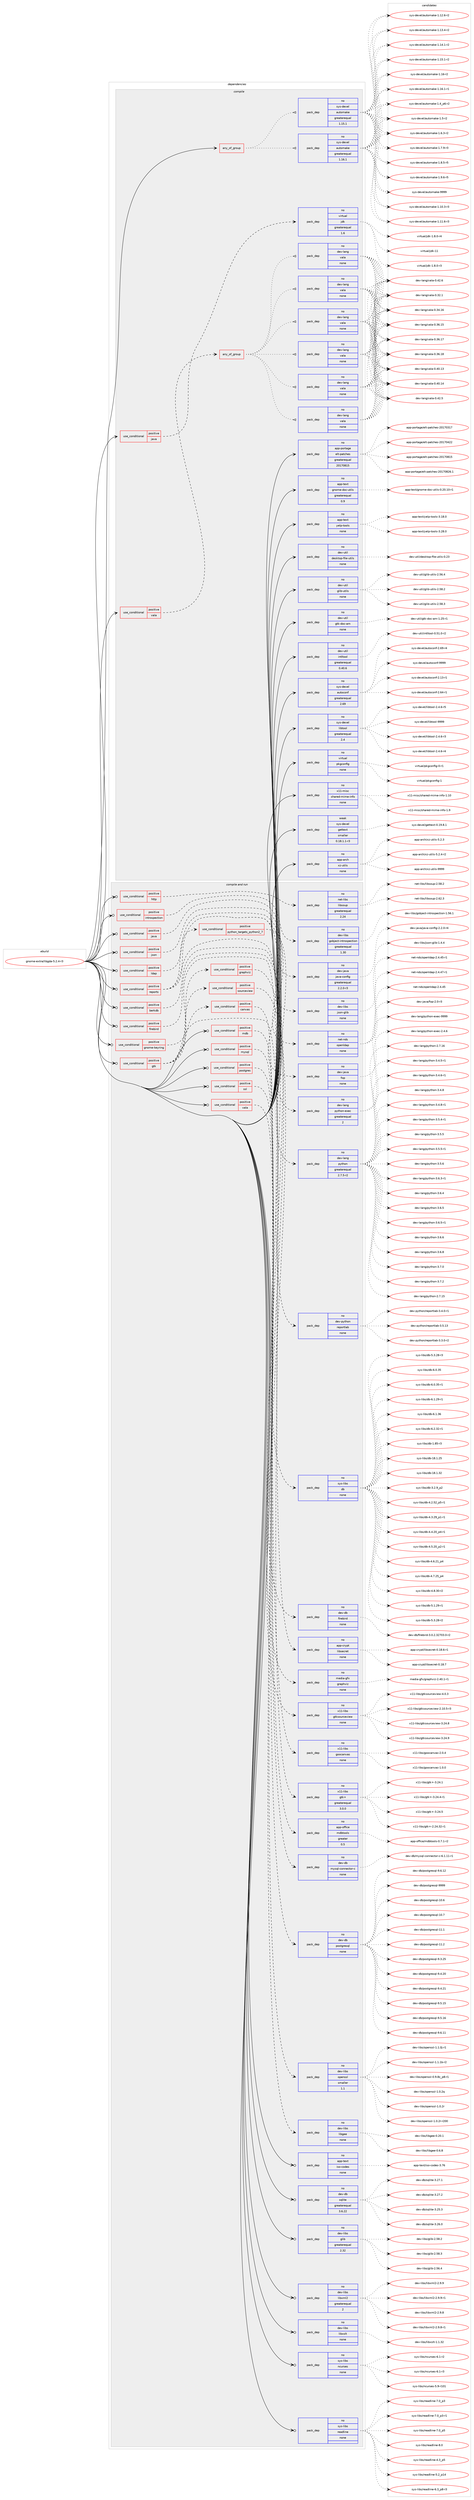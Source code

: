 digraph prolog {

# *************
# Graph options
# *************

newrank=true;
concentrate=true;
compound=true;
graph [rankdir=LR,fontname=Helvetica,fontsize=10,ranksep=1.5];#, ranksep=2.5, nodesep=0.2];
edge  [arrowhead=vee];
node  [fontname=Helvetica,fontsize=10];

# **********
# The ebuild
# **********

subgraph cluster_leftcol {
color=gray;
rank=same;
label=<<i>ebuild</i>>;
id [label="gnome-extra/libgda-5.2.4-r3", color=red, width=4, href="../gnome-extra/libgda-5.2.4-r3.svg"];
}

# ****************
# The dependencies
# ****************

subgraph cluster_midcol {
color=gray;
label=<<i>dependencies</i>>;
subgraph cluster_compile {
fillcolor="#eeeeee";
style=filled;
label=<<i>compile</i>>;
subgraph any23625 {
dependency1568157 [label=<<TABLE BORDER="0" CELLBORDER="1" CELLSPACING="0" CELLPADDING="4"><TR><TD CELLPADDING="10">any_of_group</TD></TR></TABLE>>, shape=none, color=red];subgraph pack1115809 {
dependency1568158 [label=<<TABLE BORDER="0" CELLBORDER="1" CELLSPACING="0" CELLPADDING="4" WIDTH="220"><TR><TD ROWSPAN="6" CELLPADDING="30">pack_dep</TD></TR><TR><TD WIDTH="110">no</TD></TR><TR><TD>sys-devel</TD></TR><TR><TD>automake</TD></TR><TR><TD>greaterequal</TD></TR><TR><TD>1.16.1</TD></TR></TABLE>>, shape=none, color=blue];
}
dependency1568157:e -> dependency1568158:w [weight=20,style="dotted",arrowhead="oinv"];
subgraph pack1115810 {
dependency1568159 [label=<<TABLE BORDER="0" CELLBORDER="1" CELLSPACING="0" CELLPADDING="4" WIDTH="220"><TR><TD ROWSPAN="6" CELLPADDING="30">pack_dep</TD></TR><TR><TD WIDTH="110">no</TD></TR><TR><TD>sys-devel</TD></TR><TR><TD>automake</TD></TR><TR><TD>greaterequal</TD></TR><TR><TD>1.15.1</TD></TR></TABLE>>, shape=none, color=blue];
}
dependency1568157:e -> dependency1568159:w [weight=20,style="dotted",arrowhead="oinv"];
}
id:e -> dependency1568157:w [weight=20,style="solid",arrowhead="vee"];
subgraph cond428099 {
dependency1568160 [label=<<TABLE BORDER="0" CELLBORDER="1" CELLSPACING="0" CELLPADDING="4"><TR><TD ROWSPAN="3" CELLPADDING="10">use_conditional</TD></TR><TR><TD>positive</TD></TR><TR><TD>java</TD></TR></TABLE>>, shape=none, color=red];
subgraph pack1115811 {
dependency1568161 [label=<<TABLE BORDER="0" CELLBORDER="1" CELLSPACING="0" CELLPADDING="4" WIDTH="220"><TR><TD ROWSPAN="6" CELLPADDING="30">pack_dep</TD></TR><TR><TD WIDTH="110">no</TD></TR><TR><TD>virtual</TD></TR><TR><TD>jdk</TD></TR><TR><TD>greaterequal</TD></TR><TR><TD>1.6</TD></TR></TABLE>>, shape=none, color=blue];
}
dependency1568160:e -> dependency1568161:w [weight=20,style="dashed",arrowhead="vee"];
}
id:e -> dependency1568160:w [weight=20,style="solid",arrowhead="vee"];
subgraph cond428100 {
dependency1568162 [label=<<TABLE BORDER="0" CELLBORDER="1" CELLSPACING="0" CELLPADDING="4"><TR><TD ROWSPAN="3" CELLPADDING="10">use_conditional</TD></TR><TR><TD>positive</TD></TR><TR><TD>vala</TD></TR></TABLE>>, shape=none, color=red];
subgraph any23626 {
dependency1568163 [label=<<TABLE BORDER="0" CELLBORDER="1" CELLSPACING="0" CELLPADDING="4"><TR><TD CELLPADDING="10">any_of_group</TD></TR></TABLE>>, shape=none, color=red];subgraph pack1115812 {
dependency1568164 [label=<<TABLE BORDER="0" CELLBORDER="1" CELLSPACING="0" CELLPADDING="4" WIDTH="220"><TR><TD ROWSPAN="6" CELLPADDING="30">pack_dep</TD></TR><TR><TD WIDTH="110">no</TD></TR><TR><TD>dev-lang</TD></TR><TR><TD>vala</TD></TR><TR><TD>none</TD></TR><TR><TD></TD></TR></TABLE>>, shape=none, color=blue];
}
dependency1568163:e -> dependency1568164:w [weight=20,style="dotted",arrowhead="oinv"];
subgraph pack1115813 {
dependency1568165 [label=<<TABLE BORDER="0" CELLBORDER="1" CELLSPACING="0" CELLPADDING="4" WIDTH="220"><TR><TD ROWSPAN="6" CELLPADDING="30">pack_dep</TD></TR><TR><TD WIDTH="110">no</TD></TR><TR><TD>dev-lang</TD></TR><TR><TD>vala</TD></TR><TR><TD>none</TD></TR><TR><TD></TD></TR></TABLE>>, shape=none, color=blue];
}
dependency1568163:e -> dependency1568165:w [weight=20,style="dotted",arrowhead="oinv"];
subgraph pack1115814 {
dependency1568166 [label=<<TABLE BORDER="0" CELLBORDER="1" CELLSPACING="0" CELLPADDING="4" WIDTH="220"><TR><TD ROWSPAN="6" CELLPADDING="30">pack_dep</TD></TR><TR><TD WIDTH="110">no</TD></TR><TR><TD>dev-lang</TD></TR><TR><TD>vala</TD></TR><TR><TD>none</TD></TR><TR><TD></TD></TR></TABLE>>, shape=none, color=blue];
}
dependency1568163:e -> dependency1568166:w [weight=20,style="dotted",arrowhead="oinv"];
subgraph pack1115815 {
dependency1568167 [label=<<TABLE BORDER="0" CELLBORDER="1" CELLSPACING="0" CELLPADDING="4" WIDTH="220"><TR><TD ROWSPAN="6" CELLPADDING="30">pack_dep</TD></TR><TR><TD WIDTH="110">no</TD></TR><TR><TD>dev-lang</TD></TR><TR><TD>vala</TD></TR><TR><TD>none</TD></TR><TR><TD></TD></TR></TABLE>>, shape=none, color=blue];
}
dependency1568163:e -> dependency1568167:w [weight=20,style="dotted",arrowhead="oinv"];
subgraph pack1115816 {
dependency1568168 [label=<<TABLE BORDER="0" CELLBORDER="1" CELLSPACING="0" CELLPADDING="4" WIDTH="220"><TR><TD ROWSPAN="6" CELLPADDING="30">pack_dep</TD></TR><TR><TD WIDTH="110">no</TD></TR><TR><TD>dev-lang</TD></TR><TR><TD>vala</TD></TR><TR><TD>none</TD></TR><TR><TD></TD></TR></TABLE>>, shape=none, color=blue];
}
dependency1568163:e -> dependency1568168:w [weight=20,style="dotted",arrowhead="oinv"];
subgraph pack1115817 {
dependency1568169 [label=<<TABLE BORDER="0" CELLBORDER="1" CELLSPACING="0" CELLPADDING="4" WIDTH="220"><TR><TD ROWSPAN="6" CELLPADDING="30">pack_dep</TD></TR><TR><TD WIDTH="110">no</TD></TR><TR><TD>dev-lang</TD></TR><TR><TD>vala</TD></TR><TR><TD>none</TD></TR><TR><TD></TD></TR></TABLE>>, shape=none, color=blue];
}
dependency1568163:e -> dependency1568169:w [weight=20,style="dotted",arrowhead="oinv"];
}
dependency1568162:e -> dependency1568163:w [weight=20,style="dashed",arrowhead="vee"];
}
id:e -> dependency1568162:w [weight=20,style="solid",arrowhead="vee"];
subgraph pack1115818 {
dependency1568170 [label=<<TABLE BORDER="0" CELLBORDER="1" CELLSPACING="0" CELLPADDING="4" WIDTH="220"><TR><TD ROWSPAN="6" CELLPADDING="30">pack_dep</TD></TR><TR><TD WIDTH="110">no</TD></TR><TR><TD>app-arch</TD></TR><TR><TD>xz-utils</TD></TR><TR><TD>none</TD></TR><TR><TD></TD></TR></TABLE>>, shape=none, color=blue];
}
id:e -> dependency1568170:w [weight=20,style="solid",arrowhead="vee"];
subgraph pack1115819 {
dependency1568171 [label=<<TABLE BORDER="0" CELLBORDER="1" CELLSPACING="0" CELLPADDING="4" WIDTH="220"><TR><TD ROWSPAN="6" CELLPADDING="30">pack_dep</TD></TR><TR><TD WIDTH="110">no</TD></TR><TR><TD>app-portage</TD></TR><TR><TD>elt-patches</TD></TR><TR><TD>greaterequal</TD></TR><TR><TD>20170815</TD></TR></TABLE>>, shape=none, color=blue];
}
id:e -> dependency1568171:w [weight=20,style="solid",arrowhead="vee"];
subgraph pack1115820 {
dependency1568172 [label=<<TABLE BORDER="0" CELLBORDER="1" CELLSPACING="0" CELLPADDING="4" WIDTH="220"><TR><TD ROWSPAN="6" CELLPADDING="30">pack_dep</TD></TR><TR><TD WIDTH="110">no</TD></TR><TR><TD>app-text</TD></TR><TR><TD>gnome-doc-utils</TD></TR><TR><TD>greaterequal</TD></TR><TR><TD>0.9</TD></TR></TABLE>>, shape=none, color=blue];
}
id:e -> dependency1568172:w [weight=20,style="solid",arrowhead="vee"];
subgraph pack1115821 {
dependency1568173 [label=<<TABLE BORDER="0" CELLBORDER="1" CELLSPACING="0" CELLPADDING="4" WIDTH="220"><TR><TD ROWSPAN="6" CELLPADDING="30">pack_dep</TD></TR><TR><TD WIDTH="110">no</TD></TR><TR><TD>app-text</TD></TR><TR><TD>yelp-tools</TD></TR><TR><TD>none</TD></TR><TR><TD></TD></TR></TABLE>>, shape=none, color=blue];
}
id:e -> dependency1568173:w [weight=20,style="solid",arrowhead="vee"];
subgraph pack1115822 {
dependency1568174 [label=<<TABLE BORDER="0" CELLBORDER="1" CELLSPACING="0" CELLPADDING="4" WIDTH="220"><TR><TD ROWSPAN="6" CELLPADDING="30">pack_dep</TD></TR><TR><TD WIDTH="110">no</TD></TR><TR><TD>dev-util</TD></TR><TR><TD>desktop-file-utils</TD></TR><TR><TD>none</TD></TR><TR><TD></TD></TR></TABLE>>, shape=none, color=blue];
}
id:e -> dependency1568174:w [weight=20,style="solid",arrowhead="vee"];
subgraph pack1115823 {
dependency1568175 [label=<<TABLE BORDER="0" CELLBORDER="1" CELLSPACING="0" CELLPADDING="4" WIDTH="220"><TR><TD ROWSPAN="6" CELLPADDING="30">pack_dep</TD></TR><TR><TD WIDTH="110">no</TD></TR><TR><TD>dev-util</TD></TR><TR><TD>glib-utils</TD></TR><TR><TD>none</TD></TR><TR><TD></TD></TR></TABLE>>, shape=none, color=blue];
}
id:e -> dependency1568175:w [weight=20,style="solid",arrowhead="vee"];
subgraph pack1115824 {
dependency1568176 [label=<<TABLE BORDER="0" CELLBORDER="1" CELLSPACING="0" CELLPADDING="4" WIDTH="220"><TR><TD ROWSPAN="6" CELLPADDING="30">pack_dep</TD></TR><TR><TD WIDTH="110">no</TD></TR><TR><TD>dev-util</TD></TR><TR><TD>gtk-doc-am</TD></TR><TR><TD>none</TD></TR><TR><TD></TD></TR></TABLE>>, shape=none, color=blue];
}
id:e -> dependency1568176:w [weight=20,style="solid",arrowhead="vee"];
subgraph pack1115825 {
dependency1568177 [label=<<TABLE BORDER="0" CELLBORDER="1" CELLSPACING="0" CELLPADDING="4" WIDTH="220"><TR><TD ROWSPAN="6" CELLPADDING="30">pack_dep</TD></TR><TR><TD WIDTH="110">no</TD></TR><TR><TD>dev-util</TD></TR><TR><TD>intltool</TD></TR><TR><TD>greaterequal</TD></TR><TR><TD>0.40.6</TD></TR></TABLE>>, shape=none, color=blue];
}
id:e -> dependency1568177:w [weight=20,style="solid",arrowhead="vee"];
subgraph pack1115826 {
dependency1568178 [label=<<TABLE BORDER="0" CELLBORDER="1" CELLSPACING="0" CELLPADDING="4" WIDTH="220"><TR><TD ROWSPAN="6" CELLPADDING="30">pack_dep</TD></TR><TR><TD WIDTH="110">no</TD></TR><TR><TD>sys-devel</TD></TR><TR><TD>autoconf</TD></TR><TR><TD>greaterequal</TD></TR><TR><TD>2.69</TD></TR></TABLE>>, shape=none, color=blue];
}
id:e -> dependency1568178:w [weight=20,style="solid",arrowhead="vee"];
subgraph pack1115827 {
dependency1568179 [label=<<TABLE BORDER="0" CELLBORDER="1" CELLSPACING="0" CELLPADDING="4" WIDTH="220"><TR><TD ROWSPAN="6" CELLPADDING="30">pack_dep</TD></TR><TR><TD WIDTH="110">no</TD></TR><TR><TD>sys-devel</TD></TR><TR><TD>libtool</TD></TR><TR><TD>greaterequal</TD></TR><TR><TD>2.4</TD></TR></TABLE>>, shape=none, color=blue];
}
id:e -> dependency1568179:w [weight=20,style="solid",arrowhead="vee"];
subgraph pack1115828 {
dependency1568180 [label=<<TABLE BORDER="0" CELLBORDER="1" CELLSPACING="0" CELLPADDING="4" WIDTH="220"><TR><TD ROWSPAN="6" CELLPADDING="30">pack_dep</TD></TR><TR><TD WIDTH="110">no</TD></TR><TR><TD>virtual</TD></TR><TR><TD>pkgconfig</TD></TR><TR><TD>none</TD></TR><TR><TD></TD></TR></TABLE>>, shape=none, color=blue];
}
id:e -> dependency1568180:w [weight=20,style="solid",arrowhead="vee"];
subgraph pack1115829 {
dependency1568181 [label=<<TABLE BORDER="0" CELLBORDER="1" CELLSPACING="0" CELLPADDING="4" WIDTH="220"><TR><TD ROWSPAN="6" CELLPADDING="30">pack_dep</TD></TR><TR><TD WIDTH="110">no</TD></TR><TR><TD>x11-misc</TD></TR><TR><TD>shared-mime-info</TD></TR><TR><TD>none</TD></TR><TR><TD></TD></TR></TABLE>>, shape=none, color=blue];
}
id:e -> dependency1568181:w [weight=20,style="solid",arrowhead="vee"];
subgraph pack1115830 {
dependency1568182 [label=<<TABLE BORDER="0" CELLBORDER="1" CELLSPACING="0" CELLPADDING="4" WIDTH="220"><TR><TD ROWSPAN="6" CELLPADDING="30">pack_dep</TD></TR><TR><TD WIDTH="110">weak</TD></TR><TR><TD>sys-devel</TD></TR><TR><TD>gettext</TD></TR><TR><TD>smaller</TD></TR><TR><TD>0.18.1.1-r3</TD></TR></TABLE>>, shape=none, color=blue];
}
id:e -> dependency1568182:w [weight=20,style="solid",arrowhead="vee"];
}
subgraph cluster_compileandrun {
fillcolor="#eeeeee";
style=filled;
label=<<i>compile and run</i>>;
subgraph cond428101 {
dependency1568183 [label=<<TABLE BORDER="0" CELLBORDER="1" CELLSPACING="0" CELLPADDING="4"><TR><TD ROWSPAN="3" CELLPADDING="10">use_conditional</TD></TR><TR><TD>positive</TD></TR><TR><TD>berkdb</TD></TR></TABLE>>, shape=none, color=red];
subgraph pack1115831 {
dependency1568184 [label=<<TABLE BORDER="0" CELLBORDER="1" CELLSPACING="0" CELLPADDING="4" WIDTH="220"><TR><TD ROWSPAN="6" CELLPADDING="30">pack_dep</TD></TR><TR><TD WIDTH="110">no</TD></TR><TR><TD>sys-libs</TD></TR><TR><TD>db</TD></TR><TR><TD>none</TD></TR><TR><TD></TD></TR></TABLE>>, shape=none, color=blue];
}
dependency1568183:e -> dependency1568184:w [weight=20,style="dashed",arrowhead="vee"];
}
id:e -> dependency1568183:w [weight=20,style="solid",arrowhead="odotvee"];
subgraph cond428102 {
dependency1568185 [label=<<TABLE BORDER="0" CELLBORDER="1" CELLSPACING="0" CELLPADDING="4"><TR><TD ROWSPAN="3" CELLPADDING="10">use_conditional</TD></TR><TR><TD>positive</TD></TR><TR><TD>firebird</TD></TR></TABLE>>, shape=none, color=red];
subgraph pack1115832 {
dependency1568186 [label=<<TABLE BORDER="0" CELLBORDER="1" CELLSPACING="0" CELLPADDING="4" WIDTH="220"><TR><TD ROWSPAN="6" CELLPADDING="30">pack_dep</TD></TR><TR><TD WIDTH="110">no</TD></TR><TR><TD>dev-db</TD></TR><TR><TD>firebird</TD></TR><TR><TD>none</TD></TR><TR><TD></TD></TR></TABLE>>, shape=none, color=blue];
}
dependency1568185:e -> dependency1568186:w [weight=20,style="dashed",arrowhead="vee"];
}
id:e -> dependency1568185:w [weight=20,style="solid",arrowhead="odotvee"];
subgraph cond428103 {
dependency1568187 [label=<<TABLE BORDER="0" CELLBORDER="1" CELLSPACING="0" CELLPADDING="4"><TR><TD ROWSPAN="3" CELLPADDING="10">use_conditional</TD></TR><TR><TD>positive</TD></TR><TR><TD>gnome-keyring</TD></TR></TABLE>>, shape=none, color=red];
subgraph pack1115833 {
dependency1568188 [label=<<TABLE BORDER="0" CELLBORDER="1" CELLSPACING="0" CELLPADDING="4" WIDTH="220"><TR><TD ROWSPAN="6" CELLPADDING="30">pack_dep</TD></TR><TR><TD WIDTH="110">no</TD></TR><TR><TD>app-crypt</TD></TR><TR><TD>libsecret</TD></TR><TR><TD>none</TD></TR><TR><TD></TD></TR></TABLE>>, shape=none, color=blue];
}
dependency1568187:e -> dependency1568188:w [weight=20,style="dashed",arrowhead="vee"];
}
id:e -> dependency1568187:w [weight=20,style="solid",arrowhead="odotvee"];
subgraph cond428104 {
dependency1568189 [label=<<TABLE BORDER="0" CELLBORDER="1" CELLSPACING="0" CELLPADDING="4"><TR><TD ROWSPAN="3" CELLPADDING="10">use_conditional</TD></TR><TR><TD>positive</TD></TR><TR><TD>gtk</TD></TR></TABLE>>, shape=none, color=red];
subgraph pack1115834 {
dependency1568190 [label=<<TABLE BORDER="0" CELLBORDER="1" CELLSPACING="0" CELLPADDING="4" WIDTH="220"><TR><TD ROWSPAN="6" CELLPADDING="30">pack_dep</TD></TR><TR><TD WIDTH="110">no</TD></TR><TR><TD>x11-libs</TD></TR><TR><TD>gtk+</TD></TR><TR><TD>greaterequal</TD></TR><TR><TD>3.0.0</TD></TR></TABLE>>, shape=none, color=blue];
}
dependency1568189:e -> dependency1568190:w [weight=20,style="dashed",arrowhead="vee"];
subgraph cond428105 {
dependency1568191 [label=<<TABLE BORDER="0" CELLBORDER="1" CELLSPACING="0" CELLPADDING="4"><TR><TD ROWSPAN="3" CELLPADDING="10">use_conditional</TD></TR><TR><TD>positive</TD></TR><TR><TD>canvas</TD></TR></TABLE>>, shape=none, color=red];
subgraph pack1115835 {
dependency1568192 [label=<<TABLE BORDER="0" CELLBORDER="1" CELLSPACING="0" CELLPADDING="4" WIDTH="220"><TR><TD ROWSPAN="6" CELLPADDING="30">pack_dep</TD></TR><TR><TD WIDTH="110">no</TD></TR><TR><TD>x11-libs</TD></TR><TR><TD>goocanvas</TD></TR><TR><TD>none</TD></TR><TR><TD></TD></TR></TABLE>>, shape=none, color=blue];
}
dependency1568191:e -> dependency1568192:w [weight=20,style="dashed",arrowhead="vee"];
}
dependency1568189:e -> dependency1568191:w [weight=20,style="dashed",arrowhead="vee"];
subgraph cond428106 {
dependency1568193 [label=<<TABLE BORDER="0" CELLBORDER="1" CELLSPACING="0" CELLPADDING="4"><TR><TD ROWSPAN="3" CELLPADDING="10">use_conditional</TD></TR><TR><TD>positive</TD></TR><TR><TD>sourceview</TD></TR></TABLE>>, shape=none, color=red];
subgraph pack1115836 {
dependency1568194 [label=<<TABLE BORDER="0" CELLBORDER="1" CELLSPACING="0" CELLPADDING="4" WIDTH="220"><TR><TD ROWSPAN="6" CELLPADDING="30">pack_dep</TD></TR><TR><TD WIDTH="110">no</TD></TR><TR><TD>x11-libs</TD></TR><TR><TD>gtksourceview</TD></TR><TR><TD>none</TD></TR><TR><TD></TD></TR></TABLE>>, shape=none, color=blue];
}
dependency1568193:e -> dependency1568194:w [weight=20,style="dashed",arrowhead="vee"];
}
dependency1568189:e -> dependency1568193:w [weight=20,style="dashed",arrowhead="vee"];
subgraph cond428107 {
dependency1568195 [label=<<TABLE BORDER="0" CELLBORDER="1" CELLSPACING="0" CELLPADDING="4"><TR><TD ROWSPAN="3" CELLPADDING="10">use_conditional</TD></TR><TR><TD>positive</TD></TR><TR><TD>graphviz</TD></TR></TABLE>>, shape=none, color=red];
subgraph pack1115837 {
dependency1568196 [label=<<TABLE BORDER="0" CELLBORDER="1" CELLSPACING="0" CELLPADDING="4" WIDTH="220"><TR><TD ROWSPAN="6" CELLPADDING="30">pack_dep</TD></TR><TR><TD WIDTH="110">no</TD></TR><TR><TD>media-gfx</TD></TR><TR><TD>graphviz</TD></TR><TR><TD>none</TD></TR><TR><TD></TD></TR></TABLE>>, shape=none, color=blue];
}
dependency1568195:e -> dependency1568196:w [weight=20,style="dashed",arrowhead="vee"];
}
dependency1568189:e -> dependency1568195:w [weight=20,style="dashed",arrowhead="vee"];
}
id:e -> dependency1568189:w [weight=20,style="solid",arrowhead="odotvee"];
subgraph cond428108 {
dependency1568197 [label=<<TABLE BORDER="0" CELLBORDER="1" CELLSPACING="0" CELLPADDING="4"><TR><TD ROWSPAN="3" CELLPADDING="10">use_conditional</TD></TR><TR><TD>positive</TD></TR><TR><TD>http</TD></TR></TABLE>>, shape=none, color=red];
subgraph pack1115838 {
dependency1568198 [label=<<TABLE BORDER="0" CELLBORDER="1" CELLSPACING="0" CELLPADDING="4" WIDTH="220"><TR><TD ROWSPAN="6" CELLPADDING="30">pack_dep</TD></TR><TR><TD WIDTH="110">no</TD></TR><TR><TD>net-libs</TD></TR><TR><TD>libsoup</TD></TR><TR><TD>greaterequal</TD></TR><TR><TD>2.24</TD></TR></TABLE>>, shape=none, color=blue];
}
dependency1568197:e -> dependency1568198:w [weight=20,style="dashed",arrowhead="vee"];
}
id:e -> dependency1568197:w [weight=20,style="solid",arrowhead="odotvee"];
subgraph cond428109 {
dependency1568199 [label=<<TABLE BORDER="0" CELLBORDER="1" CELLSPACING="0" CELLPADDING="4"><TR><TD ROWSPAN="3" CELLPADDING="10">use_conditional</TD></TR><TR><TD>positive</TD></TR><TR><TD>introspection</TD></TR></TABLE>>, shape=none, color=red];
subgraph pack1115839 {
dependency1568200 [label=<<TABLE BORDER="0" CELLBORDER="1" CELLSPACING="0" CELLPADDING="4" WIDTH="220"><TR><TD ROWSPAN="6" CELLPADDING="30">pack_dep</TD></TR><TR><TD WIDTH="110">no</TD></TR><TR><TD>dev-libs</TD></TR><TR><TD>gobject-introspection</TD></TR><TR><TD>greaterequal</TD></TR><TR><TD>1.30</TD></TR></TABLE>>, shape=none, color=blue];
}
dependency1568199:e -> dependency1568200:w [weight=20,style="dashed",arrowhead="vee"];
}
id:e -> dependency1568199:w [weight=20,style="solid",arrowhead="odotvee"];
subgraph cond428110 {
dependency1568201 [label=<<TABLE BORDER="0" CELLBORDER="1" CELLSPACING="0" CELLPADDING="4"><TR><TD ROWSPAN="3" CELLPADDING="10">use_conditional</TD></TR><TR><TD>positive</TD></TR><TR><TD>java</TD></TR></TABLE>>, shape=none, color=red];
subgraph pack1115840 {
dependency1568202 [label=<<TABLE BORDER="0" CELLBORDER="1" CELLSPACING="0" CELLPADDING="4" WIDTH="220"><TR><TD ROWSPAN="6" CELLPADDING="30">pack_dep</TD></TR><TR><TD WIDTH="110">no</TD></TR><TR><TD>dev-java</TD></TR><TR><TD>java-config</TD></TR><TR><TD>greaterequal</TD></TR><TR><TD>2.2.0-r3</TD></TR></TABLE>>, shape=none, color=blue];
}
dependency1568201:e -> dependency1568202:w [weight=20,style="dashed",arrowhead="vee"];
}
id:e -> dependency1568201:w [weight=20,style="solid",arrowhead="odotvee"];
subgraph cond428111 {
dependency1568203 [label=<<TABLE BORDER="0" CELLBORDER="1" CELLSPACING="0" CELLPADDING="4"><TR><TD ROWSPAN="3" CELLPADDING="10">use_conditional</TD></TR><TR><TD>positive</TD></TR><TR><TD>json</TD></TR></TABLE>>, shape=none, color=red];
subgraph pack1115841 {
dependency1568204 [label=<<TABLE BORDER="0" CELLBORDER="1" CELLSPACING="0" CELLPADDING="4" WIDTH="220"><TR><TD ROWSPAN="6" CELLPADDING="30">pack_dep</TD></TR><TR><TD WIDTH="110">no</TD></TR><TR><TD>dev-libs</TD></TR><TR><TD>json-glib</TD></TR><TR><TD>none</TD></TR><TR><TD></TD></TR></TABLE>>, shape=none, color=blue];
}
dependency1568203:e -> dependency1568204:w [weight=20,style="dashed",arrowhead="vee"];
}
id:e -> dependency1568203:w [weight=20,style="solid",arrowhead="odotvee"];
subgraph cond428112 {
dependency1568205 [label=<<TABLE BORDER="0" CELLBORDER="1" CELLSPACING="0" CELLPADDING="4"><TR><TD ROWSPAN="3" CELLPADDING="10">use_conditional</TD></TR><TR><TD>positive</TD></TR><TR><TD>ldap</TD></TR></TABLE>>, shape=none, color=red];
subgraph pack1115842 {
dependency1568206 [label=<<TABLE BORDER="0" CELLBORDER="1" CELLSPACING="0" CELLPADDING="4" WIDTH="220"><TR><TD ROWSPAN="6" CELLPADDING="30">pack_dep</TD></TR><TR><TD WIDTH="110">no</TD></TR><TR><TD>net-nds</TD></TR><TR><TD>openldap</TD></TR><TR><TD>none</TD></TR><TR><TD></TD></TR></TABLE>>, shape=none, color=blue];
}
dependency1568205:e -> dependency1568206:w [weight=20,style="dashed",arrowhead="vee"];
}
id:e -> dependency1568205:w [weight=20,style="solid",arrowhead="odotvee"];
subgraph cond428113 {
dependency1568207 [label=<<TABLE BORDER="0" CELLBORDER="1" CELLSPACING="0" CELLPADDING="4"><TR><TD ROWSPAN="3" CELLPADDING="10">use_conditional</TD></TR><TR><TD>positive</TD></TR><TR><TD>mdb</TD></TR></TABLE>>, shape=none, color=red];
subgraph pack1115843 {
dependency1568208 [label=<<TABLE BORDER="0" CELLBORDER="1" CELLSPACING="0" CELLPADDING="4" WIDTH="220"><TR><TD ROWSPAN="6" CELLPADDING="30">pack_dep</TD></TR><TR><TD WIDTH="110">no</TD></TR><TR><TD>app-office</TD></TR><TR><TD>mdbtools</TD></TR><TR><TD>greater</TD></TR><TR><TD>0.5</TD></TR></TABLE>>, shape=none, color=blue];
}
dependency1568207:e -> dependency1568208:w [weight=20,style="dashed",arrowhead="vee"];
}
id:e -> dependency1568207:w [weight=20,style="solid",arrowhead="odotvee"];
subgraph cond428114 {
dependency1568209 [label=<<TABLE BORDER="0" CELLBORDER="1" CELLSPACING="0" CELLPADDING="4"><TR><TD ROWSPAN="3" CELLPADDING="10">use_conditional</TD></TR><TR><TD>positive</TD></TR><TR><TD>mysql</TD></TR></TABLE>>, shape=none, color=red];
subgraph pack1115844 {
dependency1568210 [label=<<TABLE BORDER="0" CELLBORDER="1" CELLSPACING="0" CELLPADDING="4" WIDTH="220"><TR><TD ROWSPAN="6" CELLPADDING="30">pack_dep</TD></TR><TR><TD WIDTH="110">no</TD></TR><TR><TD>dev-db</TD></TR><TR><TD>mysql-connector-c</TD></TR><TR><TD>none</TD></TR><TR><TD></TD></TR></TABLE>>, shape=none, color=blue];
}
dependency1568209:e -> dependency1568210:w [weight=20,style="dashed",arrowhead="vee"];
}
id:e -> dependency1568209:w [weight=20,style="solid",arrowhead="odotvee"];
subgraph cond428115 {
dependency1568211 [label=<<TABLE BORDER="0" CELLBORDER="1" CELLSPACING="0" CELLPADDING="4"><TR><TD ROWSPAN="3" CELLPADDING="10">use_conditional</TD></TR><TR><TD>positive</TD></TR><TR><TD>postgres</TD></TR></TABLE>>, shape=none, color=red];
subgraph pack1115845 {
dependency1568212 [label=<<TABLE BORDER="0" CELLBORDER="1" CELLSPACING="0" CELLPADDING="4" WIDTH="220"><TR><TD ROWSPAN="6" CELLPADDING="30">pack_dep</TD></TR><TR><TD WIDTH="110">no</TD></TR><TR><TD>dev-db</TD></TR><TR><TD>postgresql</TD></TR><TR><TD>none</TD></TR><TR><TD></TD></TR></TABLE>>, shape=none, color=blue];
}
dependency1568211:e -> dependency1568212:w [weight=20,style="dashed",arrowhead="vee"];
}
id:e -> dependency1568211:w [weight=20,style="solid",arrowhead="odotvee"];
subgraph cond428116 {
dependency1568213 [label=<<TABLE BORDER="0" CELLBORDER="1" CELLSPACING="0" CELLPADDING="4"><TR><TD ROWSPAN="3" CELLPADDING="10">use_conditional</TD></TR><TR><TD>positive</TD></TR><TR><TD>reports</TD></TR></TABLE>>, shape=none, color=red];
subgraph cond428117 {
dependency1568214 [label=<<TABLE BORDER="0" CELLBORDER="1" CELLSPACING="0" CELLPADDING="4"><TR><TD ROWSPAN="3" CELLPADDING="10">use_conditional</TD></TR><TR><TD>positive</TD></TR><TR><TD>python_targets_python2_7</TD></TR></TABLE>>, shape=none, color=red];
subgraph pack1115846 {
dependency1568215 [label=<<TABLE BORDER="0" CELLBORDER="1" CELLSPACING="0" CELLPADDING="4" WIDTH="220"><TR><TD ROWSPAN="6" CELLPADDING="30">pack_dep</TD></TR><TR><TD WIDTH="110">no</TD></TR><TR><TD>dev-lang</TD></TR><TR><TD>python</TD></TR><TR><TD>greaterequal</TD></TR><TR><TD>2.7.5-r2</TD></TR></TABLE>>, shape=none, color=blue];
}
dependency1568214:e -> dependency1568215:w [weight=20,style="dashed",arrowhead="vee"];
}
dependency1568213:e -> dependency1568214:w [weight=20,style="dashed",arrowhead="vee"];
subgraph pack1115847 {
dependency1568216 [label=<<TABLE BORDER="0" CELLBORDER="1" CELLSPACING="0" CELLPADDING="4" WIDTH="220"><TR><TD ROWSPAN="6" CELLPADDING="30">pack_dep</TD></TR><TR><TD WIDTH="110">no</TD></TR><TR><TD>dev-lang</TD></TR><TR><TD>python-exec</TD></TR><TR><TD>greaterequal</TD></TR><TR><TD>2</TD></TR></TABLE>>, shape=none, color=blue];
}
dependency1568213:e -> dependency1568216:w [weight=20,style="dashed",arrowhead="vee"];
subgraph pack1115848 {
dependency1568217 [label=<<TABLE BORDER="0" CELLBORDER="1" CELLSPACING="0" CELLPADDING="4" WIDTH="220"><TR><TD ROWSPAN="6" CELLPADDING="30">pack_dep</TD></TR><TR><TD WIDTH="110">no</TD></TR><TR><TD>dev-java</TD></TR><TR><TD>fop</TD></TR><TR><TD>none</TD></TR><TR><TD></TD></TR></TABLE>>, shape=none, color=blue];
}
dependency1568213:e -> dependency1568217:w [weight=20,style="dashed",arrowhead="vee"];
subgraph pack1115849 {
dependency1568218 [label=<<TABLE BORDER="0" CELLBORDER="1" CELLSPACING="0" CELLPADDING="4" WIDTH="220"><TR><TD ROWSPAN="6" CELLPADDING="30">pack_dep</TD></TR><TR><TD WIDTH="110">no</TD></TR><TR><TD>dev-python</TD></TR><TR><TD>reportlab</TD></TR><TR><TD>none</TD></TR><TR><TD></TD></TR></TABLE>>, shape=none, color=blue];
}
dependency1568213:e -> dependency1568218:w [weight=20,style="dashed",arrowhead="vee"];
}
id:e -> dependency1568213:w [weight=20,style="solid",arrowhead="odotvee"];
subgraph cond428118 {
dependency1568219 [label=<<TABLE BORDER="0" CELLBORDER="1" CELLSPACING="0" CELLPADDING="4"><TR><TD ROWSPAN="3" CELLPADDING="10">use_conditional</TD></TR><TR><TD>positive</TD></TR><TR><TD>ssl</TD></TR></TABLE>>, shape=none, color=red];
subgraph pack1115850 {
dependency1568220 [label=<<TABLE BORDER="0" CELLBORDER="1" CELLSPACING="0" CELLPADDING="4" WIDTH="220"><TR><TD ROWSPAN="6" CELLPADDING="30">pack_dep</TD></TR><TR><TD WIDTH="110">no</TD></TR><TR><TD>dev-libs</TD></TR><TR><TD>openssl</TD></TR><TR><TD>smaller</TD></TR><TR><TD>1.1</TD></TR></TABLE>>, shape=none, color=blue];
}
dependency1568219:e -> dependency1568220:w [weight=20,style="dashed",arrowhead="vee"];
}
id:e -> dependency1568219:w [weight=20,style="solid",arrowhead="odotvee"];
subgraph cond428119 {
dependency1568221 [label=<<TABLE BORDER="0" CELLBORDER="1" CELLSPACING="0" CELLPADDING="4"><TR><TD ROWSPAN="3" CELLPADDING="10">use_conditional</TD></TR><TR><TD>positive</TD></TR><TR><TD>vala</TD></TR></TABLE>>, shape=none, color=red];
subgraph pack1115851 {
dependency1568222 [label=<<TABLE BORDER="0" CELLBORDER="1" CELLSPACING="0" CELLPADDING="4" WIDTH="220"><TR><TD ROWSPAN="6" CELLPADDING="30">pack_dep</TD></TR><TR><TD WIDTH="110">no</TD></TR><TR><TD>dev-libs</TD></TR><TR><TD>libgee</TD></TR><TR><TD>none</TD></TR><TR><TD></TD></TR></TABLE>>, shape=none, color=blue];
}
dependency1568221:e -> dependency1568222:w [weight=20,style="dashed",arrowhead="vee"];
}
id:e -> dependency1568221:w [weight=20,style="solid",arrowhead="odotvee"];
subgraph pack1115852 {
dependency1568223 [label=<<TABLE BORDER="0" CELLBORDER="1" CELLSPACING="0" CELLPADDING="4" WIDTH="220"><TR><TD ROWSPAN="6" CELLPADDING="30">pack_dep</TD></TR><TR><TD WIDTH="110">no</TD></TR><TR><TD>app-text</TD></TR><TR><TD>iso-codes</TD></TR><TR><TD>none</TD></TR><TR><TD></TD></TR></TABLE>>, shape=none, color=blue];
}
id:e -> dependency1568223:w [weight=20,style="solid",arrowhead="odotvee"];
subgraph pack1115853 {
dependency1568224 [label=<<TABLE BORDER="0" CELLBORDER="1" CELLSPACING="0" CELLPADDING="4" WIDTH="220"><TR><TD ROWSPAN="6" CELLPADDING="30">pack_dep</TD></TR><TR><TD WIDTH="110">no</TD></TR><TR><TD>dev-db</TD></TR><TR><TD>sqlite</TD></TR><TR><TD>greaterequal</TD></TR><TR><TD>3.6.22</TD></TR></TABLE>>, shape=none, color=blue];
}
id:e -> dependency1568224:w [weight=20,style="solid",arrowhead="odotvee"];
subgraph pack1115854 {
dependency1568225 [label=<<TABLE BORDER="0" CELLBORDER="1" CELLSPACING="0" CELLPADDING="4" WIDTH="220"><TR><TD ROWSPAN="6" CELLPADDING="30">pack_dep</TD></TR><TR><TD WIDTH="110">no</TD></TR><TR><TD>dev-libs</TD></TR><TR><TD>glib</TD></TR><TR><TD>greaterequal</TD></TR><TR><TD>2.32</TD></TR></TABLE>>, shape=none, color=blue];
}
id:e -> dependency1568225:w [weight=20,style="solid",arrowhead="odotvee"];
subgraph pack1115855 {
dependency1568226 [label=<<TABLE BORDER="0" CELLBORDER="1" CELLSPACING="0" CELLPADDING="4" WIDTH="220"><TR><TD ROWSPAN="6" CELLPADDING="30">pack_dep</TD></TR><TR><TD WIDTH="110">no</TD></TR><TR><TD>dev-libs</TD></TR><TR><TD>libxml2</TD></TR><TR><TD>greaterequal</TD></TR><TR><TD>2</TD></TR></TABLE>>, shape=none, color=blue];
}
id:e -> dependency1568226:w [weight=20,style="solid",arrowhead="odotvee"];
subgraph pack1115856 {
dependency1568227 [label=<<TABLE BORDER="0" CELLBORDER="1" CELLSPACING="0" CELLPADDING="4" WIDTH="220"><TR><TD ROWSPAN="6" CELLPADDING="30">pack_dep</TD></TR><TR><TD WIDTH="110">no</TD></TR><TR><TD>dev-libs</TD></TR><TR><TD>libxslt</TD></TR><TR><TD>none</TD></TR><TR><TD></TD></TR></TABLE>>, shape=none, color=blue];
}
id:e -> dependency1568227:w [weight=20,style="solid",arrowhead="odotvee"];
subgraph pack1115857 {
dependency1568228 [label=<<TABLE BORDER="0" CELLBORDER="1" CELLSPACING="0" CELLPADDING="4" WIDTH="220"><TR><TD ROWSPAN="6" CELLPADDING="30">pack_dep</TD></TR><TR><TD WIDTH="110">no</TD></TR><TR><TD>sys-libs</TD></TR><TR><TD>ncurses</TD></TR><TR><TD>none</TD></TR><TR><TD></TD></TR></TABLE>>, shape=none, color=blue];
}
id:e -> dependency1568228:w [weight=20,style="solid",arrowhead="odotvee"];
subgraph pack1115858 {
dependency1568229 [label=<<TABLE BORDER="0" CELLBORDER="1" CELLSPACING="0" CELLPADDING="4" WIDTH="220"><TR><TD ROWSPAN="6" CELLPADDING="30">pack_dep</TD></TR><TR><TD WIDTH="110">no</TD></TR><TR><TD>sys-libs</TD></TR><TR><TD>readline</TD></TR><TR><TD>none</TD></TR><TR><TD></TD></TR></TABLE>>, shape=none, color=blue];
}
id:e -> dependency1568229:w [weight=20,style="solid",arrowhead="odotvee"];
}
subgraph cluster_run {
fillcolor="#eeeeee";
style=filled;
label=<<i>run</i>>;
}
}

# **************
# The candidates
# **************

subgraph cluster_choices {
rank=same;
color=gray;
label=<<i>candidates</i>>;

subgraph choice1115809 {
color=black;
nodesep=1;
choice11512111545100101118101108479711711611110997107101454946494846514511451 [label="sys-devel/automake-1.10.3-r3", color=red, width=4,href="../sys-devel/automake-1.10.3-r3.svg"];
choice11512111545100101118101108479711711611110997107101454946494946544511451 [label="sys-devel/automake-1.11.6-r3", color=red, width=4,href="../sys-devel/automake-1.11.6-r3.svg"];
choice11512111545100101118101108479711711611110997107101454946495046544511450 [label="sys-devel/automake-1.12.6-r2", color=red, width=4,href="../sys-devel/automake-1.12.6-r2.svg"];
choice11512111545100101118101108479711711611110997107101454946495146524511450 [label="sys-devel/automake-1.13.4-r2", color=red, width=4,href="../sys-devel/automake-1.13.4-r2.svg"];
choice11512111545100101118101108479711711611110997107101454946495246494511450 [label="sys-devel/automake-1.14.1-r2", color=red, width=4,href="../sys-devel/automake-1.14.1-r2.svg"];
choice11512111545100101118101108479711711611110997107101454946495346494511450 [label="sys-devel/automake-1.15.1-r2", color=red, width=4,href="../sys-devel/automake-1.15.1-r2.svg"];
choice1151211154510010111810110847971171161111099710710145494649544511450 [label="sys-devel/automake-1.16-r2", color=red, width=4,href="../sys-devel/automake-1.16-r2.svg"];
choice11512111545100101118101108479711711611110997107101454946495446494511449 [label="sys-devel/automake-1.16.1-r1", color=red, width=4,href="../sys-devel/automake-1.16.1-r1.svg"];
choice115121115451001011181011084797117116111109971071014549465295112544511450 [label="sys-devel/automake-1.4_p6-r2", color=red, width=4,href="../sys-devel/automake-1.4_p6-r2.svg"];
choice11512111545100101118101108479711711611110997107101454946534511450 [label="sys-devel/automake-1.5-r2", color=red, width=4,href="../sys-devel/automake-1.5-r2.svg"];
choice115121115451001011181011084797117116111109971071014549465446514511450 [label="sys-devel/automake-1.6.3-r2", color=red, width=4,href="../sys-devel/automake-1.6.3-r2.svg"];
choice115121115451001011181011084797117116111109971071014549465546574511451 [label="sys-devel/automake-1.7.9-r3", color=red, width=4,href="../sys-devel/automake-1.7.9-r3.svg"];
choice115121115451001011181011084797117116111109971071014549465646534511453 [label="sys-devel/automake-1.8.5-r5", color=red, width=4,href="../sys-devel/automake-1.8.5-r5.svg"];
choice115121115451001011181011084797117116111109971071014549465746544511453 [label="sys-devel/automake-1.9.6-r5", color=red, width=4,href="../sys-devel/automake-1.9.6-r5.svg"];
choice115121115451001011181011084797117116111109971071014557575757 [label="sys-devel/automake-9999", color=red, width=4,href="../sys-devel/automake-9999.svg"];
dependency1568158:e -> choice11512111545100101118101108479711711611110997107101454946494846514511451:w [style=dotted,weight="100"];
dependency1568158:e -> choice11512111545100101118101108479711711611110997107101454946494946544511451:w [style=dotted,weight="100"];
dependency1568158:e -> choice11512111545100101118101108479711711611110997107101454946495046544511450:w [style=dotted,weight="100"];
dependency1568158:e -> choice11512111545100101118101108479711711611110997107101454946495146524511450:w [style=dotted,weight="100"];
dependency1568158:e -> choice11512111545100101118101108479711711611110997107101454946495246494511450:w [style=dotted,weight="100"];
dependency1568158:e -> choice11512111545100101118101108479711711611110997107101454946495346494511450:w [style=dotted,weight="100"];
dependency1568158:e -> choice1151211154510010111810110847971171161111099710710145494649544511450:w [style=dotted,weight="100"];
dependency1568158:e -> choice11512111545100101118101108479711711611110997107101454946495446494511449:w [style=dotted,weight="100"];
dependency1568158:e -> choice115121115451001011181011084797117116111109971071014549465295112544511450:w [style=dotted,weight="100"];
dependency1568158:e -> choice11512111545100101118101108479711711611110997107101454946534511450:w [style=dotted,weight="100"];
dependency1568158:e -> choice115121115451001011181011084797117116111109971071014549465446514511450:w [style=dotted,weight="100"];
dependency1568158:e -> choice115121115451001011181011084797117116111109971071014549465546574511451:w [style=dotted,weight="100"];
dependency1568158:e -> choice115121115451001011181011084797117116111109971071014549465646534511453:w [style=dotted,weight="100"];
dependency1568158:e -> choice115121115451001011181011084797117116111109971071014549465746544511453:w [style=dotted,weight="100"];
dependency1568158:e -> choice115121115451001011181011084797117116111109971071014557575757:w [style=dotted,weight="100"];
}
subgraph choice1115810 {
color=black;
nodesep=1;
choice11512111545100101118101108479711711611110997107101454946494846514511451 [label="sys-devel/automake-1.10.3-r3", color=red, width=4,href="../sys-devel/automake-1.10.3-r3.svg"];
choice11512111545100101118101108479711711611110997107101454946494946544511451 [label="sys-devel/automake-1.11.6-r3", color=red, width=4,href="../sys-devel/automake-1.11.6-r3.svg"];
choice11512111545100101118101108479711711611110997107101454946495046544511450 [label="sys-devel/automake-1.12.6-r2", color=red, width=4,href="../sys-devel/automake-1.12.6-r2.svg"];
choice11512111545100101118101108479711711611110997107101454946495146524511450 [label="sys-devel/automake-1.13.4-r2", color=red, width=4,href="../sys-devel/automake-1.13.4-r2.svg"];
choice11512111545100101118101108479711711611110997107101454946495246494511450 [label="sys-devel/automake-1.14.1-r2", color=red, width=4,href="../sys-devel/automake-1.14.1-r2.svg"];
choice11512111545100101118101108479711711611110997107101454946495346494511450 [label="sys-devel/automake-1.15.1-r2", color=red, width=4,href="../sys-devel/automake-1.15.1-r2.svg"];
choice1151211154510010111810110847971171161111099710710145494649544511450 [label="sys-devel/automake-1.16-r2", color=red, width=4,href="../sys-devel/automake-1.16-r2.svg"];
choice11512111545100101118101108479711711611110997107101454946495446494511449 [label="sys-devel/automake-1.16.1-r1", color=red, width=4,href="../sys-devel/automake-1.16.1-r1.svg"];
choice115121115451001011181011084797117116111109971071014549465295112544511450 [label="sys-devel/automake-1.4_p6-r2", color=red, width=4,href="../sys-devel/automake-1.4_p6-r2.svg"];
choice11512111545100101118101108479711711611110997107101454946534511450 [label="sys-devel/automake-1.5-r2", color=red, width=4,href="../sys-devel/automake-1.5-r2.svg"];
choice115121115451001011181011084797117116111109971071014549465446514511450 [label="sys-devel/automake-1.6.3-r2", color=red, width=4,href="../sys-devel/automake-1.6.3-r2.svg"];
choice115121115451001011181011084797117116111109971071014549465546574511451 [label="sys-devel/automake-1.7.9-r3", color=red, width=4,href="../sys-devel/automake-1.7.9-r3.svg"];
choice115121115451001011181011084797117116111109971071014549465646534511453 [label="sys-devel/automake-1.8.5-r5", color=red, width=4,href="../sys-devel/automake-1.8.5-r5.svg"];
choice115121115451001011181011084797117116111109971071014549465746544511453 [label="sys-devel/automake-1.9.6-r5", color=red, width=4,href="../sys-devel/automake-1.9.6-r5.svg"];
choice115121115451001011181011084797117116111109971071014557575757 [label="sys-devel/automake-9999", color=red, width=4,href="../sys-devel/automake-9999.svg"];
dependency1568159:e -> choice11512111545100101118101108479711711611110997107101454946494846514511451:w [style=dotted,weight="100"];
dependency1568159:e -> choice11512111545100101118101108479711711611110997107101454946494946544511451:w [style=dotted,weight="100"];
dependency1568159:e -> choice11512111545100101118101108479711711611110997107101454946495046544511450:w [style=dotted,weight="100"];
dependency1568159:e -> choice11512111545100101118101108479711711611110997107101454946495146524511450:w [style=dotted,weight="100"];
dependency1568159:e -> choice11512111545100101118101108479711711611110997107101454946495246494511450:w [style=dotted,weight="100"];
dependency1568159:e -> choice11512111545100101118101108479711711611110997107101454946495346494511450:w [style=dotted,weight="100"];
dependency1568159:e -> choice1151211154510010111810110847971171161111099710710145494649544511450:w [style=dotted,weight="100"];
dependency1568159:e -> choice11512111545100101118101108479711711611110997107101454946495446494511449:w [style=dotted,weight="100"];
dependency1568159:e -> choice115121115451001011181011084797117116111109971071014549465295112544511450:w [style=dotted,weight="100"];
dependency1568159:e -> choice11512111545100101118101108479711711611110997107101454946534511450:w [style=dotted,weight="100"];
dependency1568159:e -> choice115121115451001011181011084797117116111109971071014549465446514511450:w [style=dotted,weight="100"];
dependency1568159:e -> choice115121115451001011181011084797117116111109971071014549465546574511451:w [style=dotted,weight="100"];
dependency1568159:e -> choice115121115451001011181011084797117116111109971071014549465646534511453:w [style=dotted,weight="100"];
dependency1568159:e -> choice115121115451001011181011084797117116111109971071014549465746544511453:w [style=dotted,weight="100"];
dependency1568159:e -> choice115121115451001011181011084797117116111109971071014557575757:w [style=dotted,weight="100"];
}
subgraph choice1115811 {
color=black;
nodesep=1;
choice11810511411611797108471061001074549465646484511451 [label="virtual/jdk-1.8.0-r3", color=red, width=4,href="../virtual/jdk-1.8.0-r3.svg"];
choice11810511411611797108471061001074549465646484511452 [label="virtual/jdk-1.8.0-r4", color=red, width=4,href="../virtual/jdk-1.8.0-r4.svg"];
choice1181051141161179710847106100107454949 [label="virtual/jdk-11", color=red, width=4,href="../virtual/jdk-11.svg"];
dependency1568161:e -> choice11810511411611797108471061001074549465646484511451:w [style=dotted,weight="100"];
dependency1568161:e -> choice11810511411611797108471061001074549465646484511452:w [style=dotted,weight="100"];
dependency1568161:e -> choice1181051141161179710847106100107454949:w [style=dotted,weight="100"];
}
subgraph choice1115812 {
color=black;
nodesep=1;
choice100101118451089711010347118971089745484651504649 [label="dev-lang/vala-0.32.1", color=red, width=4,href="../dev-lang/vala-0.32.1.svg"];
choice10010111845108971101034711897108974548465152464954 [label="dev-lang/vala-0.34.16", color=red, width=4,href="../dev-lang/vala-0.34.16.svg"];
choice10010111845108971101034711897108974548465154464953 [label="dev-lang/vala-0.36.15", color=red, width=4,href="../dev-lang/vala-0.36.15.svg"];
choice10010111845108971101034711897108974548465154464955 [label="dev-lang/vala-0.36.17", color=red, width=4,href="../dev-lang/vala-0.36.17.svg"];
choice10010111845108971101034711897108974548465154464956 [label="dev-lang/vala-0.36.18", color=red, width=4,href="../dev-lang/vala-0.36.18.svg"];
choice10010111845108971101034711897108974548465248464951 [label="dev-lang/vala-0.40.13", color=red, width=4,href="../dev-lang/vala-0.40.13.svg"];
choice10010111845108971101034711897108974548465248464952 [label="dev-lang/vala-0.40.14", color=red, width=4,href="../dev-lang/vala-0.40.14.svg"];
choice100101118451089711010347118971089745484652504653 [label="dev-lang/vala-0.42.5", color=red, width=4,href="../dev-lang/vala-0.42.5.svg"];
choice100101118451089711010347118971089745484652504654 [label="dev-lang/vala-0.42.6", color=red, width=4,href="../dev-lang/vala-0.42.6.svg"];
dependency1568164:e -> choice100101118451089711010347118971089745484651504649:w [style=dotted,weight="100"];
dependency1568164:e -> choice10010111845108971101034711897108974548465152464954:w [style=dotted,weight="100"];
dependency1568164:e -> choice10010111845108971101034711897108974548465154464953:w [style=dotted,weight="100"];
dependency1568164:e -> choice10010111845108971101034711897108974548465154464955:w [style=dotted,weight="100"];
dependency1568164:e -> choice10010111845108971101034711897108974548465154464956:w [style=dotted,weight="100"];
dependency1568164:e -> choice10010111845108971101034711897108974548465248464951:w [style=dotted,weight="100"];
dependency1568164:e -> choice10010111845108971101034711897108974548465248464952:w [style=dotted,weight="100"];
dependency1568164:e -> choice100101118451089711010347118971089745484652504653:w [style=dotted,weight="100"];
dependency1568164:e -> choice100101118451089711010347118971089745484652504654:w [style=dotted,weight="100"];
}
subgraph choice1115813 {
color=black;
nodesep=1;
choice100101118451089711010347118971089745484651504649 [label="dev-lang/vala-0.32.1", color=red, width=4,href="../dev-lang/vala-0.32.1.svg"];
choice10010111845108971101034711897108974548465152464954 [label="dev-lang/vala-0.34.16", color=red, width=4,href="../dev-lang/vala-0.34.16.svg"];
choice10010111845108971101034711897108974548465154464953 [label="dev-lang/vala-0.36.15", color=red, width=4,href="../dev-lang/vala-0.36.15.svg"];
choice10010111845108971101034711897108974548465154464955 [label="dev-lang/vala-0.36.17", color=red, width=4,href="../dev-lang/vala-0.36.17.svg"];
choice10010111845108971101034711897108974548465154464956 [label="dev-lang/vala-0.36.18", color=red, width=4,href="../dev-lang/vala-0.36.18.svg"];
choice10010111845108971101034711897108974548465248464951 [label="dev-lang/vala-0.40.13", color=red, width=4,href="../dev-lang/vala-0.40.13.svg"];
choice10010111845108971101034711897108974548465248464952 [label="dev-lang/vala-0.40.14", color=red, width=4,href="../dev-lang/vala-0.40.14.svg"];
choice100101118451089711010347118971089745484652504653 [label="dev-lang/vala-0.42.5", color=red, width=4,href="../dev-lang/vala-0.42.5.svg"];
choice100101118451089711010347118971089745484652504654 [label="dev-lang/vala-0.42.6", color=red, width=4,href="../dev-lang/vala-0.42.6.svg"];
dependency1568165:e -> choice100101118451089711010347118971089745484651504649:w [style=dotted,weight="100"];
dependency1568165:e -> choice10010111845108971101034711897108974548465152464954:w [style=dotted,weight="100"];
dependency1568165:e -> choice10010111845108971101034711897108974548465154464953:w [style=dotted,weight="100"];
dependency1568165:e -> choice10010111845108971101034711897108974548465154464955:w [style=dotted,weight="100"];
dependency1568165:e -> choice10010111845108971101034711897108974548465154464956:w [style=dotted,weight="100"];
dependency1568165:e -> choice10010111845108971101034711897108974548465248464951:w [style=dotted,weight="100"];
dependency1568165:e -> choice10010111845108971101034711897108974548465248464952:w [style=dotted,weight="100"];
dependency1568165:e -> choice100101118451089711010347118971089745484652504653:w [style=dotted,weight="100"];
dependency1568165:e -> choice100101118451089711010347118971089745484652504654:w [style=dotted,weight="100"];
}
subgraph choice1115814 {
color=black;
nodesep=1;
choice100101118451089711010347118971089745484651504649 [label="dev-lang/vala-0.32.1", color=red, width=4,href="../dev-lang/vala-0.32.1.svg"];
choice10010111845108971101034711897108974548465152464954 [label="dev-lang/vala-0.34.16", color=red, width=4,href="../dev-lang/vala-0.34.16.svg"];
choice10010111845108971101034711897108974548465154464953 [label="dev-lang/vala-0.36.15", color=red, width=4,href="../dev-lang/vala-0.36.15.svg"];
choice10010111845108971101034711897108974548465154464955 [label="dev-lang/vala-0.36.17", color=red, width=4,href="../dev-lang/vala-0.36.17.svg"];
choice10010111845108971101034711897108974548465154464956 [label="dev-lang/vala-0.36.18", color=red, width=4,href="../dev-lang/vala-0.36.18.svg"];
choice10010111845108971101034711897108974548465248464951 [label="dev-lang/vala-0.40.13", color=red, width=4,href="../dev-lang/vala-0.40.13.svg"];
choice10010111845108971101034711897108974548465248464952 [label="dev-lang/vala-0.40.14", color=red, width=4,href="../dev-lang/vala-0.40.14.svg"];
choice100101118451089711010347118971089745484652504653 [label="dev-lang/vala-0.42.5", color=red, width=4,href="../dev-lang/vala-0.42.5.svg"];
choice100101118451089711010347118971089745484652504654 [label="dev-lang/vala-0.42.6", color=red, width=4,href="../dev-lang/vala-0.42.6.svg"];
dependency1568166:e -> choice100101118451089711010347118971089745484651504649:w [style=dotted,weight="100"];
dependency1568166:e -> choice10010111845108971101034711897108974548465152464954:w [style=dotted,weight="100"];
dependency1568166:e -> choice10010111845108971101034711897108974548465154464953:w [style=dotted,weight="100"];
dependency1568166:e -> choice10010111845108971101034711897108974548465154464955:w [style=dotted,weight="100"];
dependency1568166:e -> choice10010111845108971101034711897108974548465154464956:w [style=dotted,weight="100"];
dependency1568166:e -> choice10010111845108971101034711897108974548465248464951:w [style=dotted,weight="100"];
dependency1568166:e -> choice10010111845108971101034711897108974548465248464952:w [style=dotted,weight="100"];
dependency1568166:e -> choice100101118451089711010347118971089745484652504653:w [style=dotted,weight="100"];
dependency1568166:e -> choice100101118451089711010347118971089745484652504654:w [style=dotted,weight="100"];
}
subgraph choice1115815 {
color=black;
nodesep=1;
choice100101118451089711010347118971089745484651504649 [label="dev-lang/vala-0.32.1", color=red, width=4,href="../dev-lang/vala-0.32.1.svg"];
choice10010111845108971101034711897108974548465152464954 [label="dev-lang/vala-0.34.16", color=red, width=4,href="../dev-lang/vala-0.34.16.svg"];
choice10010111845108971101034711897108974548465154464953 [label="dev-lang/vala-0.36.15", color=red, width=4,href="../dev-lang/vala-0.36.15.svg"];
choice10010111845108971101034711897108974548465154464955 [label="dev-lang/vala-0.36.17", color=red, width=4,href="../dev-lang/vala-0.36.17.svg"];
choice10010111845108971101034711897108974548465154464956 [label="dev-lang/vala-0.36.18", color=red, width=4,href="../dev-lang/vala-0.36.18.svg"];
choice10010111845108971101034711897108974548465248464951 [label="dev-lang/vala-0.40.13", color=red, width=4,href="../dev-lang/vala-0.40.13.svg"];
choice10010111845108971101034711897108974548465248464952 [label="dev-lang/vala-0.40.14", color=red, width=4,href="../dev-lang/vala-0.40.14.svg"];
choice100101118451089711010347118971089745484652504653 [label="dev-lang/vala-0.42.5", color=red, width=4,href="../dev-lang/vala-0.42.5.svg"];
choice100101118451089711010347118971089745484652504654 [label="dev-lang/vala-0.42.6", color=red, width=4,href="../dev-lang/vala-0.42.6.svg"];
dependency1568167:e -> choice100101118451089711010347118971089745484651504649:w [style=dotted,weight="100"];
dependency1568167:e -> choice10010111845108971101034711897108974548465152464954:w [style=dotted,weight="100"];
dependency1568167:e -> choice10010111845108971101034711897108974548465154464953:w [style=dotted,weight="100"];
dependency1568167:e -> choice10010111845108971101034711897108974548465154464955:w [style=dotted,weight="100"];
dependency1568167:e -> choice10010111845108971101034711897108974548465154464956:w [style=dotted,weight="100"];
dependency1568167:e -> choice10010111845108971101034711897108974548465248464951:w [style=dotted,weight="100"];
dependency1568167:e -> choice10010111845108971101034711897108974548465248464952:w [style=dotted,weight="100"];
dependency1568167:e -> choice100101118451089711010347118971089745484652504653:w [style=dotted,weight="100"];
dependency1568167:e -> choice100101118451089711010347118971089745484652504654:w [style=dotted,weight="100"];
}
subgraph choice1115816 {
color=black;
nodesep=1;
choice100101118451089711010347118971089745484651504649 [label="dev-lang/vala-0.32.1", color=red, width=4,href="../dev-lang/vala-0.32.1.svg"];
choice10010111845108971101034711897108974548465152464954 [label="dev-lang/vala-0.34.16", color=red, width=4,href="../dev-lang/vala-0.34.16.svg"];
choice10010111845108971101034711897108974548465154464953 [label="dev-lang/vala-0.36.15", color=red, width=4,href="../dev-lang/vala-0.36.15.svg"];
choice10010111845108971101034711897108974548465154464955 [label="dev-lang/vala-0.36.17", color=red, width=4,href="../dev-lang/vala-0.36.17.svg"];
choice10010111845108971101034711897108974548465154464956 [label="dev-lang/vala-0.36.18", color=red, width=4,href="../dev-lang/vala-0.36.18.svg"];
choice10010111845108971101034711897108974548465248464951 [label="dev-lang/vala-0.40.13", color=red, width=4,href="../dev-lang/vala-0.40.13.svg"];
choice10010111845108971101034711897108974548465248464952 [label="dev-lang/vala-0.40.14", color=red, width=4,href="../dev-lang/vala-0.40.14.svg"];
choice100101118451089711010347118971089745484652504653 [label="dev-lang/vala-0.42.5", color=red, width=4,href="../dev-lang/vala-0.42.5.svg"];
choice100101118451089711010347118971089745484652504654 [label="dev-lang/vala-0.42.6", color=red, width=4,href="../dev-lang/vala-0.42.6.svg"];
dependency1568168:e -> choice100101118451089711010347118971089745484651504649:w [style=dotted,weight="100"];
dependency1568168:e -> choice10010111845108971101034711897108974548465152464954:w [style=dotted,weight="100"];
dependency1568168:e -> choice10010111845108971101034711897108974548465154464953:w [style=dotted,weight="100"];
dependency1568168:e -> choice10010111845108971101034711897108974548465154464955:w [style=dotted,weight="100"];
dependency1568168:e -> choice10010111845108971101034711897108974548465154464956:w [style=dotted,weight="100"];
dependency1568168:e -> choice10010111845108971101034711897108974548465248464951:w [style=dotted,weight="100"];
dependency1568168:e -> choice10010111845108971101034711897108974548465248464952:w [style=dotted,weight="100"];
dependency1568168:e -> choice100101118451089711010347118971089745484652504653:w [style=dotted,weight="100"];
dependency1568168:e -> choice100101118451089711010347118971089745484652504654:w [style=dotted,weight="100"];
}
subgraph choice1115817 {
color=black;
nodesep=1;
choice100101118451089711010347118971089745484651504649 [label="dev-lang/vala-0.32.1", color=red, width=4,href="../dev-lang/vala-0.32.1.svg"];
choice10010111845108971101034711897108974548465152464954 [label="dev-lang/vala-0.34.16", color=red, width=4,href="../dev-lang/vala-0.34.16.svg"];
choice10010111845108971101034711897108974548465154464953 [label="dev-lang/vala-0.36.15", color=red, width=4,href="../dev-lang/vala-0.36.15.svg"];
choice10010111845108971101034711897108974548465154464955 [label="dev-lang/vala-0.36.17", color=red, width=4,href="../dev-lang/vala-0.36.17.svg"];
choice10010111845108971101034711897108974548465154464956 [label="dev-lang/vala-0.36.18", color=red, width=4,href="../dev-lang/vala-0.36.18.svg"];
choice10010111845108971101034711897108974548465248464951 [label="dev-lang/vala-0.40.13", color=red, width=4,href="../dev-lang/vala-0.40.13.svg"];
choice10010111845108971101034711897108974548465248464952 [label="dev-lang/vala-0.40.14", color=red, width=4,href="../dev-lang/vala-0.40.14.svg"];
choice100101118451089711010347118971089745484652504653 [label="dev-lang/vala-0.42.5", color=red, width=4,href="../dev-lang/vala-0.42.5.svg"];
choice100101118451089711010347118971089745484652504654 [label="dev-lang/vala-0.42.6", color=red, width=4,href="../dev-lang/vala-0.42.6.svg"];
dependency1568169:e -> choice100101118451089711010347118971089745484651504649:w [style=dotted,weight="100"];
dependency1568169:e -> choice10010111845108971101034711897108974548465152464954:w [style=dotted,weight="100"];
dependency1568169:e -> choice10010111845108971101034711897108974548465154464953:w [style=dotted,weight="100"];
dependency1568169:e -> choice10010111845108971101034711897108974548465154464955:w [style=dotted,weight="100"];
dependency1568169:e -> choice10010111845108971101034711897108974548465154464956:w [style=dotted,weight="100"];
dependency1568169:e -> choice10010111845108971101034711897108974548465248464951:w [style=dotted,weight="100"];
dependency1568169:e -> choice10010111845108971101034711897108974548465248464952:w [style=dotted,weight="100"];
dependency1568169:e -> choice100101118451089711010347118971089745484652504653:w [style=dotted,weight="100"];
dependency1568169:e -> choice100101118451089711010347118971089745484652504654:w [style=dotted,weight="100"];
}
subgraph choice1115818 {
color=black;
nodesep=1;
choice971121124597114991044712012245117116105108115455346504651 [label="app-arch/xz-utils-5.2.3", color=red, width=4,href="../app-arch/xz-utils-5.2.3.svg"];
choice9711211245971149910447120122451171161051081154553465046524511450 [label="app-arch/xz-utils-5.2.4-r2", color=red, width=4,href="../app-arch/xz-utils-5.2.4-r2.svg"];
choice9711211245971149910447120122451171161051081154557575757 [label="app-arch/xz-utils-9999", color=red, width=4,href="../app-arch/xz-utils-9999.svg"];
dependency1568170:e -> choice971121124597114991044712012245117116105108115455346504651:w [style=dotted,weight="100"];
dependency1568170:e -> choice9711211245971149910447120122451171161051081154553465046524511450:w [style=dotted,weight="100"];
dependency1568170:e -> choice9711211245971149910447120122451171161051081154557575757:w [style=dotted,weight="100"];
}
subgraph choice1115819 {
color=black;
nodesep=1;
choice97112112451121111141169710310147101108116451129711699104101115455048495548514955 [label="app-portage/elt-patches-20170317", color=red, width=4,href="../app-portage/elt-patches-20170317.svg"];
choice97112112451121111141169710310147101108116451129711699104101115455048495548525050 [label="app-portage/elt-patches-20170422", color=red, width=4,href="../app-portage/elt-patches-20170422.svg"];
choice97112112451121111141169710310147101108116451129711699104101115455048495548564953 [label="app-portage/elt-patches-20170815", color=red, width=4,href="../app-portage/elt-patches-20170815.svg"];
choice971121124511211111411697103101471011081164511297116991041011154550484955485650544649 [label="app-portage/elt-patches-20170826.1", color=red, width=4,href="../app-portage/elt-patches-20170826.1.svg"];
dependency1568171:e -> choice97112112451121111141169710310147101108116451129711699104101115455048495548514955:w [style=dotted,weight="100"];
dependency1568171:e -> choice97112112451121111141169710310147101108116451129711699104101115455048495548525050:w [style=dotted,weight="100"];
dependency1568171:e -> choice97112112451121111141169710310147101108116451129711699104101115455048495548564953:w [style=dotted,weight="100"];
dependency1568171:e -> choice971121124511211111411697103101471011081164511297116991041011154550484955485650544649:w [style=dotted,weight="100"];
}
subgraph choice1115820 {
color=black;
nodesep=1;
choice97112112451161011201164710311011110910145100111994511711610510811545484650484649484511449 [label="app-text/gnome-doc-utils-0.20.10-r1", color=red, width=4,href="../app-text/gnome-doc-utils-0.20.10-r1.svg"];
dependency1568172:e -> choice97112112451161011201164710311011110910145100111994511711610510811545484650484649484511449:w [style=dotted,weight="100"];
}
subgraph choice1115821 {
color=black;
nodesep=1;
choice9711211245116101120116471211011081124511611111110811545514649564648 [label="app-text/yelp-tools-3.18.0", color=red, width=4,href="../app-text/yelp-tools-3.18.0.svg"];
choice9711211245116101120116471211011081124511611111110811545514650564648 [label="app-text/yelp-tools-3.28.0", color=red, width=4,href="../app-text/yelp-tools-3.28.0.svg"];
dependency1568173:e -> choice9711211245116101120116471211011081124511611111110811545514649564648:w [style=dotted,weight="100"];
dependency1568173:e -> choice9711211245116101120116471211011081124511611111110811545514650564648:w [style=dotted,weight="100"];
}
subgraph choice1115822 {
color=black;
nodesep=1;
choice100101118451171161051084710010111510711611111245102105108101451171161051081154548465051 [label="dev-util/desktop-file-utils-0.23", color=red, width=4,href="../dev-util/desktop-file-utils-0.23.svg"];
dependency1568174:e -> choice100101118451171161051084710010111510711611111245102105108101451171161051081154548465051:w [style=dotted,weight="100"];
}
subgraph choice1115823 {
color=black;
nodesep=1;
choice1001011184511711610510847103108105984511711610510811545504653544652 [label="dev-util/glib-utils-2.56.4", color=red, width=4,href="../dev-util/glib-utils-2.56.4.svg"];
choice1001011184511711610510847103108105984511711610510811545504653564650 [label="dev-util/glib-utils-2.58.2", color=red, width=4,href="../dev-util/glib-utils-2.58.2.svg"];
choice1001011184511711610510847103108105984511711610510811545504653564651 [label="dev-util/glib-utils-2.58.3", color=red, width=4,href="../dev-util/glib-utils-2.58.3.svg"];
dependency1568175:e -> choice1001011184511711610510847103108105984511711610510811545504653544652:w [style=dotted,weight="100"];
dependency1568175:e -> choice1001011184511711610510847103108105984511711610510811545504653564650:w [style=dotted,weight="100"];
dependency1568175:e -> choice1001011184511711610510847103108105984511711610510811545504653564651:w [style=dotted,weight="100"];
}
subgraph choice1115824 {
color=black;
nodesep=1;
choice10010111845117116105108471031161074510011199459710945494650534511449 [label="dev-util/gtk-doc-am-1.25-r1", color=red, width=4,href="../dev-util/gtk-doc-am-1.25-r1.svg"];
dependency1568176:e -> choice10010111845117116105108471031161074510011199459710945494650534511449:w [style=dotted,weight="100"];
}
subgraph choice1115825 {
color=black;
nodesep=1;
choice1001011184511711610510847105110116108116111111108454846534946484511450 [label="dev-util/intltool-0.51.0-r2", color=red, width=4,href="../dev-util/intltool-0.51.0-r2.svg"];
dependency1568177:e -> choice1001011184511711610510847105110116108116111111108454846534946484511450:w [style=dotted,weight="100"];
}
subgraph choice1115826 {
color=black;
nodesep=1;
choice1151211154510010111810110847971171161119911111010245504649514511449 [label="sys-devel/autoconf-2.13-r1", color=red, width=4,href="../sys-devel/autoconf-2.13-r1.svg"];
choice1151211154510010111810110847971171161119911111010245504654524511449 [label="sys-devel/autoconf-2.64-r1", color=red, width=4,href="../sys-devel/autoconf-2.64-r1.svg"];
choice1151211154510010111810110847971171161119911111010245504654574511452 [label="sys-devel/autoconf-2.69-r4", color=red, width=4,href="../sys-devel/autoconf-2.69-r4.svg"];
choice115121115451001011181011084797117116111991111101024557575757 [label="sys-devel/autoconf-9999", color=red, width=4,href="../sys-devel/autoconf-9999.svg"];
dependency1568178:e -> choice1151211154510010111810110847971171161119911111010245504649514511449:w [style=dotted,weight="100"];
dependency1568178:e -> choice1151211154510010111810110847971171161119911111010245504654524511449:w [style=dotted,weight="100"];
dependency1568178:e -> choice1151211154510010111810110847971171161119911111010245504654574511452:w [style=dotted,weight="100"];
dependency1568178:e -> choice115121115451001011181011084797117116111991111101024557575757:w [style=dotted,weight="100"];
}
subgraph choice1115827 {
color=black;
nodesep=1;
choice1151211154510010111810110847108105981161111111084550465246544511451 [label="sys-devel/libtool-2.4.6-r3", color=red, width=4,href="../sys-devel/libtool-2.4.6-r3.svg"];
choice1151211154510010111810110847108105981161111111084550465246544511452 [label="sys-devel/libtool-2.4.6-r4", color=red, width=4,href="../sys-devel/libtool-2.4.6-r4.svg"];
choice1151211154510010111810110847108105981161111111084550465246544511453 [label="sys-devel/libtool-2.4.6-r5", color=red, width=4,href="../sys-devel/libtool-2.4.6-r5.svg"];
choice1151211154510010111810110847108105981161111111084557575757 [label="sys-devel/libtool-9999", color=red, width=4,href="../sys-devel/libtool-9999.svg"];
dependency1568179:e -> choice1151211154510010111810110847108105981161111111084550465246544511451:w [style=dotted,weight="100"];
dependency1568179:e -> choice1151211154510010111810110847108105981161111111084550465246544511452:w [style=dotted,weight="100"];
dependency1568179:e -> choice1151211154510010111810110847108105981161111111084550465246544511453:w [style=dotted,weight="100"];
dependency1568179:e -> choice1151211154510010111810110847108105981161111111084557575757:w [style=dotted,weight="100"];
}
subgraph choice1115828 {
color=black;
nodesep=1;
choice11810511411611797108471121071039911111010210510345484511449 [label="virtual/pkgconfig-0-r1", color=red, width=4,href="../virtual/pkgconfig-0-r1.svg"];
choice1181051141161179710847112107103991111101021051034549 [label="virtual/pkgconfig-1", color=red, width=4,href="../virtual/pkgconfig-1.svg"];
dependency1568180:e -> choice11810511411611797108471121071039911111010210510345484511449:w [style=dotted,weight="100"];
dependency1568180:e -> choice1181051141161179710847112107103991111101021051034549:w [style=dotted,weight="100"];
}
subgraph choice1115829 {
color=black;
nodesep=1;
choice12049494510910511599471151049711410110045109105109101451051101021114549464948 [label="x11-misc/shared-mime-info-1.10", color=red, width=4,href="../x11-misc/shared-mime-info-1.10.svg"];
choice120494945109105115994711510497114101100451091051091014510511010211145494657 [label="x11-misc/shared-mime-info-1.9", color=red, width=4,href="../x11-misc/shared-mime-info-1.9.svg"];
dependency1568181:e -> choice12049494510910511599471151049711410110045109105109101451051101021114549464948:w [style=dotted,weight="100"];
dependency1568181:e -> choice120494945109105115994711510497114101100451091051091014510511010211145494657:w [style=dotted,weight="100"];
}
subgraph choice1115830 {
color=black;
nodesep=1;
choice1151211154510010111810110847103101116116101120116454846495746564649 [label="sys-devel/gettext-0.19.8.1", color=red, width=4,href="../sys-devel/gettext-0.19.8.1.svg"];
dependency1568182:e -> choice1151211154510010111810110847103101116116101120116454846495746564649:w [style=dotted,weight="100"];
}
subgraph choice1115831 {
color=black;
nodesep=1;
choice1151211154510810598115471009845494656534511451 [label="sys-libs/db-1.85-r3", color=red, width=4,href="../sys-libs/db-1.85-r3.svg"];
choice115121115451081059811547100984549564649465053 [label="sys-libs/db-18.1.25", color=red, width=4,href="../sys-libs/db-18.1.25.svg"];
choice115121115451081059811547100984549564649465150 [label="sys-libs/db-18.1.32", color=red, width=4,href="../sys-libs/db-18.1.32.svg"];
choice115121115451081059811547100984551465046579511250 [label="sys-libs/db-3.2.9_p2", color=red, width=4,href="../sys-libs/db-3.2.9_p2.svg"];
choice115121115451081059811547100984552465046535095112534511449 [label="sys-libs/db-4.2.52_p5-r1", color=red, width=4,href="../sys-libs/db-4.2.52_p5-r1.svg"];
choice115121115451081059811547100984552465146505795112494511449 [label="sys-libs/db-4.3.29_p1-r1", color=red, width=4,href="../sys-libs/db-4.3.29_p1-r1.svg"];
choice115121115451081059811547100984552465246504895112524511449 [label="sys-libs/db-4.4.20_p4-r1", color=red, width=4,href="../sys-libs/db-4.4.20_p4-r1.svg"];
choice115121115451081059811547100984552465346504895112504511449 [label="sys-libs/db-4.5.20_p2-r1", color=red, width=4,href="../sys-libs/db-4.5.20_p2-r1.svg"];
choice11512111545108105981154710098455246544650499511252 [label="sys-libs/db-4.6.21_p4", color=red, width=4,href="../sys-libs/db-4.6.21_p4.svg"];
choice11512111545108105981154710098455246554650539511252 [label="sys-libs/db-4.7.25_p4", color=red, width=4,href="../sys-libs/db-4.7.25_p4.svg"];
choice11512111545108105981154710098455246564651484511450 [label="sys-libs/db-4.8.30-r2", color=red, width=4,href="../sys-libs/db-4.8.30-r2.svg"];
choice11512111545108105981154710098455346494650574511449 [label="sys-libs/db-5.1.29-r1", color=red, width=4,href="../sys-libs/db-5.1.29-r1.svg"];
choice11512111545108105981154710098455346514650564511450 [label="sys-libs/db-5.3.28-r2", color=red, width=4,href="../sys-libs/db-5.3.28-r2.svg"];
choice11512111545108105981154710098455346514650564511451 [label="sys-libs/db-5.3.28-r3", color=red, width=4,href="../sys-libs/db-5.3.28-r3.svg"];
choice1151211154510810598115471009845544648465153 [label="sys-libs/db-6.0.35", color=red, width=4,href="../sys-libs/db-6.0.35.svg"];
choice11512111545108105981154710098455446484651534511449 [label="sys-libs/db-6.0.35-r1", color=red, width=4,href="../sys-libs/db-6.0.35-r1.svg"];
choice11512111545108105981154710098455446494650574511449 [label="sys-libs/db-6.1.29-r1", color=red, width=4,href="../sys-libs/db-6.1.29-r1.svg"];
choice1151211154510810598115471009845544649465154 [label="sys-libs/db-6.1.36", color=red, width=4,href="../sys-libs/db-6.1.36.svg"];
choice11512111545108105981154710098455446504651504511449 [label="sys-libs/db-6.2.32-r1", color=red, width=4,href="../sys-libs/db-6.2.32-r1.svg"];
dependency1568184:e -> choice1151211154510810598115471009845494656534511451:w [style=dotted,weight="100"];
dependency1568184:e -> choice115121115451081059811547100984549564649465053:w [style=dotted,weight="100"];
dependency1568184:e -> choice115121115451081059811547100984549564649465150:w [style=dotted,weight="100"];
dependency1568184:e -> choice115121115451081059811547100984551465046579511250:w [style=dotted,weight="100"];
dependency1568184:e -> choice115121115451081059811547100984552465046535095112534511449:w [style=dotted,weight="100"];
dependency1568184:e -> choice115121115451081059811547100984552465146505795112494511449:w [style=dotted,weight="100"];
dependency1568184:e -> choice115121115451081059811547100984552465246504895112524511449:w [style=dotted,weight="100"];
dependency1568184:e -> choice115121115451081059811547100984552465346504895112504511449:w [style=dotted,weight="100"];
dependency1568184:e -> choice11512111545108105981154710098455246544650499511252:w [style=dotted,weight="100"];
dependency1568184:e -> choice11512111545108105981154710098455246554650539511252:w [style=dotted,weight="100"];
dependency1568184:e -> choice11512111545108105981154710098455246564651484511450:w [style=dotted,weight="100"];
dependency1568184:e -> choice11512111545108105981154710098455346494650574511449:w [style=dotted,weight="100"];
dependency1568184:e -> choice11512111545108105981154710098455346514650564511450:w [style=dotted,weight="100"];
dependency1568184:e -> choice11512111545108105981154710098455346514650564511451:w [style=dotted,weight="100"];
dependency1568184:e -> choice1151211154510810598115471009845544648465153:w [style=dotted,weight="100"];
dependency1568184:e -> choice11512111545108105981154710098455446484651534511449:w [style=dotted,weight="100"];
dependency1568184:e -> choice11512111545108105981154710098455446494650574511449:w [style=dotted,weight="100"];
dependency1568184:e -> choice1151211154510810598115471009845544649465154:w [style=dotted,weight="100"];
dependency1568184:e -> choice11512111545108105981154710098455446504651504511449:w [style=dotted,weight="100"];
}
subgraph choice1115832 {
color=black;
nodesep=1;
choice1001011184510098471021051141019810511410045514648465046515055485146484511450 [label="dev-db/firebird-3.0.2.32703.0-r2", color=red, width=4,href="../dev-db/firebird-3.0.2.32703.0-r2.svg"];
dependency1568186:e -> choice1001011184510098471021051141019810511410045514648465046515055485146484511450:w [style=dotted,weight="100"];
}
subgraph choice1115833 {
color=black;
nodesep=1;
choice971121124599114121112116471081059811510199114101116454846495646544511449 [label="app-crypt/libsecret-0.18.6-r1", color=red, width=4,href="../app-crypt/libsecret-0.18.6-r1.svg"];
choice97112112459911412111211647108105981151019911410111645484649564655 [label="app-crypt/libsecret-0.18.7", color=red, width=4,href="../app-crypt/libsecret-0.18.7.svg"];
dependency1568188:e -> choice971121124599114121112116471081059811510199114101116454846495646544511449:w [style=dotted,weight="100"];
dependency1568188:e -> choice97112112459911412111211647108105981151019911410111645484649564655:w [style=dotted,weight="100"];
}
subgraph choice1115834 {
color=black;
nodesep=1;
choice12049494510810598115471031161074345504650524651504511449 [label="x11-libs/gtk+-2.24.32-r1", color=red, width=4,href="../x11-libs/gtk+-2.24.32-r1.svg"];
choice12049494510810598115471031161074345514650524649 [label="x11-libs/gtk+-3.24.1", color=red, width=4,href="../x11-libs/gtk+-3.24.1.svg"];
choice120494945108105981154710311610743455146505246524511449 [label="x11-libs/gtk+-3.24.4-r1", color=red, width=4,href="../x11-libs/gtk+-3.24.4-r1.svg"];
choice12049494510810598115471031161074345514650524653 [label="x11-libs/gtk+-3.24.5", color=red, width=4,href="../x11-libs/gtk+-3.24.5.svg"];
dependency1568190:e -> choice12049494510810598115471031161074345504650524651504511449:w [style=dotted,weight="100"];
dependency1568190:e -> choice12049494510810598115471031161074345514650524649:w [style=dotted,weight="100"];
dependency1568190:e -> choice120494945108105981154710311610743455146505246524511449:w [style=dotted,weight="100"];
dependency1568190:e -> choice12049494510810598115471031161074345514650524653:w [style=dotted,weight="100"];
}
subgraph choice1115835 {
color=black;
nodesep=1;
choice1204949451081059811547103111111999711011897115454946484648 [label="x11-libs/goocanvas-1.0.0", color=red, width=4,href="../x11-libs/goocanvas-1.0.0.svg"];
choice1204949451081059811547103111111999711011897115455046484652 [label="x11-libs/goocanvas-2.0.4", color=red, width=4,href="../x11-libs/goocanvas-2.0.4.svg"];
dependency1568192:e -> choice1204949451081059811547103111111999711011897115454946484648:w [style=dotted,weight="100"];
dependency1568192:e -> choice1204949451081059811547103111111999711011897115455046484652:w [style=dotted,weight="100"];
}
subgraph choice1115836 {
color=black;
nodesep=1;
choice120494945108105981154710311610711511111711499101118105101119455046494846534511451 [label="x11-libs/gtksourceview-2.10.5-r3", color=red, width=4,href="../x11-libs/gtksourceview-2.10.5-r3.svg"];
choice12049494510810598115471031161071151111171149910111810510111945514650524656 [label="x11-libs/gtksourceview-3.24.8", color=red, width=4,href="../x11-libs/gtksourceview-3.24.8.svg"];
choice12049494510810598115471031161071151111171149910111810510111945514650524657 [label="x11-libs/gtksourceview-3.24.9", color=red, width=4,href="../x11-libs/gtksourceview-3.24.9.svg"];
choice120494945108105981154710311610711511111711499101118105101119455246484651 [label="x11-libs/gtksourceview-4.0.3", color=red, width=4,href="../x11-libs/gtksourceview-4.0.3.svg"];
dependency1568194:e -> choice120494945108105981154710311610711511111711499101118105101119455046494846534511451:w [style=dotted,weight="100"];
dependency1568194:e -> choice12049494510810598115471031161071151111171149910111810510111945514650524656:w [style=dotted,weight="100"];
dependency1568194:e -> choice12049494510810598115471031161071151111171149910111810510111945514650524657:w [style=dotted,weight="100"];
dependency1568194:e -> choice120494945108105981154710311610711511111711499101118105101119455246484651:w [style=dotted,weight="100"];
}
subgraph choice1115837 {
color=black;
nodesep=1;
choice10910110010597451031021204710311497112104118105122455046524846494511449 [label="media-gfx/graphviz-2.40.1-r1", color=red, width=4,href="../media-gfx/graphviz-2.40.1-r1.svg"];
dependency1568196:e -> choice10910110010597451031021204710311497112104118105122455046524846494511449:w [style=dotted,weight="100"];
}
subgraph choice1115838 {
color=black;
nodesep=1;
choice1101011164510810598115471081059811511111711245504653564650 [label="net-libs/libsoup-2.58.2", color=red, width=4,href="../net-libs/libsoup-2.58.2.svg"];
choice1101011164510810598115471081059811511111711245504654504651 [label="net-libs/libsoup-2.62.3", color=red, width=4,href="../net-libs/libsoup-2.62.3.svg"];
dependency1568198:e -> choice1101011164510810598115471081059811511111711245504653564650:w [style=dotted,weight="100"];
dependency1568198:e -> choice1101011164510810598115471081059811511111711245504654504651:w [style=dotted,weight="100"];
}
subgraph choice1115839 {
color=black;
nodesep=1;
choice1001011184510810598115471031119810610199116451051101161141111151121019911610511111045494653544649 [label="dev-libs/gobject-introspection-1.56.1", color=red, width=4,href="../dev-libs/gobject-introspection-1.56.1.svg"];
dependency1568200:e -> choice1001011184510810598115471031119810610199116451051101161141111151121019911610511111045494653544649:w [style=dotted,weight="100"];
}
subgraph choice1115840 {
color=black;
nodesep=1;
choice10010111845106971189747106971189745991111101021051034550465046484511452 [label="dev-java/java-config-2.2.0-r4", color=red, width=4,href="../dev-java/java-config-2.2.0-r4.svg"];
dependency1568202:e -> choice10010111845106971189747106971189745991111101021051034550465046484511452:w [style=dotted,weight="100"];
}
subgraph choice1115841 {
color=black;
nodesep=1;
choice1001011184510810598115471061151111104510310810598454946524652 [label="dev-libs/json-glib-1.4.4", color=red, width=4,href="../dev-libs/json-glib-1.4.4.svg"];
dependency1568204:e -> choice1001011184510810598115471061151111104510310810598454946524652:w [style=dotted,weight="100"];
}
subgraph choice1115842 {
color=black;
nodesep=1;
choice11010111645110100115471111121011101081009711245504652465253 [label="net-nds/openldap-2.4.45", color=red, width=4,href="../net-nds/openldap-2.4.45.svg"];
choice110101116451101001154711111210111010810097112455046524652534511449 [label="net-nds/openldap-2.4.45-r1", color=red, width=4,href="../net-nds/openldap-2.4.45-r1.svg"];
choice110101116451101001154711111210111010810097112455046524652554511449 [label="net-nds/openldap-2.4.47-r1", color=red, width=4,href="../net-nds/openldap-2.4.47-r1.svg"];
dependency1568206:e -> choice11010111645110100115471111121011101081009711245504652465253:w [style=dotted,weight="100"];
dependency1568206:e -> choice110101116451101001154711111210111010810097112455046524652534511449:w [style=dotted,weight="100"];
dependency1568206:e -> choice110101116451101001154711111210111010810097112455046524652554511449:w [style=dotted,weight="100"];
}
subgraph choice1115843 {
color=black;
nodesep=1;
choice97112112451111021021059910147109100981161111111081154548465546494511450 [label="app-office/mdbtools-0.7.1-r2", color=red, width=4,href="../app-office/mdbtools-0.7.1-r2.svg"];
dependency1568208:e -> choice97112112451111021021059910147109100981161111111081154548465546494511450:w [style=dotted,weight="100"];
}
subgraph choice1115844 {
color=black;
nodesep=1;
choice1001011184510098471091211151131084599111110110101991161111144599455446494649494511449 [label="dev-db/mysql-connector-c-6.1.11-r1", color=red, width=4,href="../dev-db/mysql-connector-c-6.1.11-r1.svg"];
dependency1568210:e -> choice1001011184510098471091211151131084599111110110101991161111144599455446494649494511449:w [style=dotted,weight="100"];
}
subgraph choice1115845 {
color=black;
nodesep=1;
choice1001011184510098471121111151161031141011151131084549484654 [label="dev-db/postgresql-10.6", color=red, width=4,href="../dev-db/postgresql-10.6.svg"];
choice1001011184510098471121111151161031141011151131084549484655 [label="dev-db/postgresql-10.7", color=red, width=4,href="../dev-db/postgresql-10.7.svg"];
choice1001011184510098471121111151161031141011151131084549494649 [label="dev-db/postgresql-11.1", color=red, width=4,href="../dev-db/postgresql-11.1.svg"];
choice1001011184510098471121111151161031141011151131084549494650 [label="dev-db/postgresql-11.2", color=red, width=4,href="../dev-db/postgresql-11.2.svg"];
choice10010111845100984711211111511610311410111511310845574651465053 [label="dev-db/postgresql-9.3.25", color=red, width=4,href="../dev-db/postgresql-9.3.25.svg"];
choice10010111845100984711211111511610311410111511310845574652465048 [label="dev-db/postgresql-9.4.20", color=red, width=4,href="../dev-db/postgresql-9.4.20.svg"];
choice10010111845100984711211111511610311410111511310845574652465049 [label="dev-db/postgresql-9.4.21", color=red, width=4,href="../dev-db/postgresql-9.4.21.svg"];
choice10010111845100984711211111511610311410111511310845574653464953 [label="dev-db/postgresql-9.5.15", color=red, width=4,href="../dev-db/postgresql-9.5.15.svg"];
choice10010111845100984711211111511610311410111511310845574653464954 [label="dev-db/postgresql-9.5.16", color=red, width=4,href="../dev-db/postgresql-9.5.16.svg"];
choice10010111845100984711211111511610311410111511310845574654464949 [label="dev-db/postgresql-9.6.11", color=red, width=4,href="../dev-db/postgresql-9.6.11.svg"];
choice10010111845100984711211111511610311410111511310845574654464950 [label="dev-db/postgresql-9.6.12", color=red, width=4,href="../dev-db/postgresql-9.6.12.svg"];
choice1001011184510098471121111151161031141011151131084557575757 [label="dev-db/postgresql-9999", color=red, width=4,href="../dev-db/postgresql-9999.svg"];
dependency1568212:e -> choice1001011184510098471121111151161031141011151131084549484654:w [style=dotted,weight="100"];
dependency1568212:e -> choice1001011184510098471121111151161031141011151131084549484655:w [style=dotted,weight="100"];
dependency1568212:e -> choice1001011184510098471121111151161031141011151131084549494649:w [style=dotted,weight="100"];
dependency1568212:e -> choice1001011184510098471121111151161031141011151131084549494650:w [style=dotted,weight="100"];
dependency1568212:e -> choice10010111845100984711211111511610311410111511310845574651465053:w [style=dotted,weight="100"];
dependency1568212:e -> choice10010111845100984711211111511610311410111511310845574652465048:w [style=dotted,weight="100"];
dependency1568212:e -> choice10010111845100984711211111511610311410111511310845574652465049:w [style=dotted,weight="100"];
dependency1568212:e -> choice10010111845100984711211111511610311410111511310845574653464953:w [style=dotted,weight="100"];
dependency1568212:e -> choice10010111845100984711211111511610311410111511310845574653464954:w [style=dotted,weight="100"];
dependency1568212:e -> choice10010111845100984711211111511610311410111511310845574654464949:w [style=dotted,weight="100"];
dependency1568212:e -> choice10010111845100984711211111511610311410111511310845574654464950:w [style=dotted,weight="100"];
dependency1568212:e -> choice1001011184510098471121111151161031141011151131084557575757:w [style=dotted,weight="100"];
}
subgraph choice1115846 {
color=black;
nodesep=1;
choice10010111845108971101034711212111610411111045504655464953 [label="dev-lang/python-2.7.15", color=red, width=4,href="../dev-lang/python-2.7.15.svg"];
choice10010111845108971101034711212111610411111045504655464954 [label="dev-lang/python-2.7.16", color=red, width=4,href="../dev-lang/python-2.7.16.svg"];
choice1001011184510897110103471121211161041111104551465246534511449 [label="dev-lang/python-3.4.5-r1", color=red, width=4,href="../dev-lang/python-3.4.5-r1.svg"];
choice1001011184510897110103471121211161041111104551465246544511449 [label="dev-lang/python-3.4.6-r1", color=red, width=4,href="../dev-lang/python-3.4.6-r1.svg"];
choice100101118451089711010347112121116104111110455146524656 [label="dev-lang/python-3.4.8", color=red, width=4,href="../dev-lang/python-3.4.8.svg"];
choice1001011184510897110103471121211161041111104551465246564511449 [label="dev-lang/python-3.4.8-r1", color=red, width=4,href="../dev-lang/python-3.4.8-r1.svg"];
choice1001011184510897110103471121211161041111104551465346524511449 [label="dev-lang/python-3.5.4-r1", color=red, width=4,href="../dev-lang/python-3.5.4-r1.svg"];
choice100101118451089711010347112121116104111110455146534653 [label="dev-lang/python-3.5.5", color=red, width=4,href="../dev-lang/python-3.5.5.svg"];
choice1001011184510897110103471121211161041111104551465346534511449 [label="dev-lang/python-3.5.5-r1", color=red, width=4,href="../dev-lang/python-3.5.5-r1.svg"];
choice100101118451089711010347112121116104111110455146534654 [label="dev-lang/python-3.5.6", color=red, width=4,href="../dev-lang/python-3.5.6.svg"];
choice1001011184510897110103471121211161041111104551465446514511449 [label="dev-lang/python-3.6.3-r1", color=red, width=4,href="../dev-lang/python-3.6.3-r1.svg"];
choice100101118451089711010347112121116104111110455146544652 [label="dev-lang/python-3.6.4", color=red, width=4,href="../dev-lang/python-3.6.4.svg"];
choice100101118451089711010347112121116104111110455146544653 [label="dev-lang/python-3.6.5", color=red, width=4,href="../dev-lang/python-3.6.5.svg"];
choice1001011184510897110103471121211161041111104551465446534511449 [label="dev-lang/python-3.6.5-r1", color=red, width=4,href="../dev-lang/python-3.6.5-r1.svg"];
choice100101118451089711010347112121116104111110455146544654 [label="dev-lang/python-3.6.6", color=red, width=4,href="../dev-lang/python-3.6.6.svg"];
choice100101118451089711010347112121116104111110455146544656 [label="dev-lang/python-3.6.8", color=red, width=4,href="../dev-lang/python-3.6.8.svg"];
choice100101118451089711010347112121116104111110455146554648 [label="dev-lang/python-3.7.0", color=red, width=4,href="../dev-lang/python-3.7.0.svg"];
choice100101118451089711010347112121116104111110455146554650 [label="dev-lang/python-3.7.2", color=red, width=4,href="../dev-lang/python-3.7.2.svg"];
dependency1568215:e -> choice10010111845108971101034711212111610411111045504655464953:w [style=dotted,weight="100"];
dependency1568215:e -> choice10010111845108971101034711212111610411111045504655464954:w [style=dotted,weight="100"];
dependency1568215:e -> choice1001011184510897110103471121211161041111104551465246534511449:w [style=dotted,weight="100"];
dependency1568215:e -> choice1001011184510897110103471121211161041111104551465246544511449:w [style=dotted,weight="100"];
dependency1568215:e -> choice100101118451089711010347112121116104111110455146524656:w [style=dotted,weight="100"];
dependency1568215:e -> choice1001011184510897110103471121211161041111104551465246564511449:w [style=dotted,weight="100"];
dependency1568215:e -> choice1001011184510897110103471121211161041111104551465346524511449:w [style=dotted,weight="100"];
dependency1568215:e -> choice100101118451089711010347112121116104111110455146534653:w [style=dotted,weight="100"];
dependency1568215:e -> choice1001011184510897110103471121211161041111104551465346534511449:w [style=dotted,weight="100"];
dependency1568215:e -> choice100101118451089711010347112121116104111110455146534654:w [style=dotted,weight="100"];
dependency1568215:e -> choice1001011184510897110103471121211161041111104551465446514511449:w [style=dotted,weight="100"];
dependency1568215:e -> choice100101118451089711010347112121116104111110455146544652:w [style=dotted,weight="100"];
dependency1568215:e -> choice100101118451089711010347112121116104111110455146544653:w [style=dotted,weight="100"];
dependency1568215:e -> choice1001011184510897110103471121211161041111104551465446534511449:w [style=dotted,weight="100"];
dependency1568215:e -> choice100101118451089711010347112121116104111110455146544654:w [style=dotted,weight="100"];
dependency1568215:e -> choice100101118451089711010347112121116104111110455146544656:w [style=dotted,weight="100"];
dependency1568215:e -> choice100101118451089711010347112121116104111110455146554648:w [style=dotted,weight="100"];
dependency1568215:e -> choice100101118451089711010347112121116104111110455146554650:w [style=dotted,weight="100"];
}
subgraph choice1115847 {
color=black;
nodesep=1;
choice1001011184510897110103471121211161041111104510112010199455046524654 [label="dev-lang/python-exec-2.4.6", color=red, width=4,href="../dev-lang/python-exec-2.4.6.svg"];
choice10010111845108971101034711212111610411111045101120101994557575757 [label="dev-lang/python-exec-9999", color=red, width=4,href="../dev-lang/python-exec-9999.svg"];
dependency1568216:e -> choice1001011184510897110103471121211161041111104510112010199455046524654:w [style=dotted,weight="100"];
dependency1568216:e -> choice10010111845108971101034711212111610411111045101120101994557575757:w [style=dotted,weight="100"];
}
subgraph choice1115848 {
color=black;
nodesep=1;
choice10010111845106971189747102111112455046484511451 [label="dev-java/fop-2.0-r3", color=red, width=4,href="../dev-java/fop-2.0-r3.svg"];
dependency1568217:e -> choice10010111845106971189747102111112455046484511451:w [style=dotted,weight="100"];
}
subgraph choice1115849 {
color=black;
nodesep=1;
choice100101118451121211161041111104711410111211111411610897984551465146484511450 [label="dev-python/reportlab-3.3.0-r2", color=red, width=4,href="../dev-python/reportlab-3.3.0-r2.svg"];
choice100101118451121211161041111104711410111211111411610897984551465246484511449 [label="dev-python/reportlab-3.4.0-r1", color=red, width=4,href="../dev-python/reportlab-3.4.0-r1.svg"];
choice1001011184511212111610411111047114101112111114116108979845514653464951 [label="dev-python/reportlab-3.5.13", color=red, width=4,href="../dev-python/reportlab-3.5.13.svg"];
dependency1568218:e -> choice100101118451121211161041111104711410111211111411610897984551465146484511450:w [style=dotted,weight="100"];
dependency1568218:e -> choice100101118451121211161041111104711410111211111411610897984551465246484511449:w [style=dotted,weight="100"];
dependency1568218:e -> choice1001011184511212111610411111047114101112111114116108979845514653464951:w [style=dotted,weight="100"];
}
subgraph choice1115850 {
color=black;
nodesep=1;
choice10010111845108105981154711111210111011511510845484657465612295112564511449 [label="dev-libs/openssl-0.9.8z_p8-r1", color=red, width=4,href="../dev-libs/openssl-0.9.8z_p8-r1.svg"];
choice100101118451081059811547111112101110115115108454946484650113 [label="dev-libs/openssl-1.0.2q", color=red, width=4,href="../dev-libs/openssl-1.0.2q.svg"];
choice100101118451081059811547111112101110115115108454946484650114 [label="dev-libs/openssl-1.0.2r", color=red, width=4,href="../dev-libs/openssl-1.0.2r.svg"];
choice10010111845108105981154711111210111011511510845494648465011445114504848 [label="dev-libs/openssl-1.0.2r-r200", color=red, width=4,href="../dev-libs/openssl-1.0.2r-r200.svg"];
choice1001011184510810598115471111121011101151151084549464946481064511449 [label="dev-libs/openssl-1.1.0j-r1", color=red, width=4,href="../dev-libs/openssl-1.1.0j-r1.svg"];
choice100101118451081059811547111112101110115115108454946494649984511450 [label="dev-libs/openssl-1.1.1b-r2", color=red, width=4,href="../dev-libs/openssl-1.1.1b-r2.svg"];
dependency1568220:e -> choice10010111845108105981154711111210111011511510845484657465612295112564511449:w [style=dotted,weight="100"];
dependency1568220:e -> choice100101118451081059811547111112101110115115108454946484650113:w [style=dotted,weight="100"];
dependency1568220:e -> choice100101118451081059811547111112101110115115108454946484650114:w [style=dotted,weight="100"];
dependency1568220:e -> choice10010111845108105981154711111210111011511510845494648465011445114504848:w [style=dotted,weight="100"];
dependency1568220:e -> choice1001011184510810598115471111121011101151151084549464946481064511449:w [style=dotted,weight="100"];
dependency1568220:e -> choice100101118451081059811547111112101110115115108454946494649984511450:w [style=dotted,weight="100"];
}
subgraph choice1115851 {
color=black;
nodesep=1;
choice1001011184510810598115471081059810310110145484650484649 [label="dev-libs/libgee-0.20.1", color=red, width=4,href="../dev-libs/libgee-0.20.1.svg"];
choice10010111845108105981154710810598103101101454846544656 [label="dev-libs/libgee-0.6.8", color=red, width=4,href="../dev-libs/libgee-0.6.8.svg"];
dependency1568222:e -> choice1001011184510810598115471081059810310110145484650484649:w [style=dotted,weight="100"];
dependency1568222:e -> choice10010111845108105981154710810598103101101454846544656:w [style=dotted,weight="100"];
}
subgraph choice1115852 {
color=black;
nodesep=1;
choice97112112451161011201164710511511145991111001011154551465554 [label="app-text/iso-codes-3.76", color=red, width=4,href="../app-text/iso-codes-3.76.svg"];
dependency1568223:e -> choice97112112451161011201164710511511145991111001011154551465554:w [style=dotted,weight="100"];
}
subgraph choice1115853 {
color=black;
nodesep=1;
choice10010111845100984711511310810511610145514650534651 [label="dev-db/sqlite-3.25.3", color=red, width=4,href="../dev-db/sqlite-3.25.3.svg"];
choice10010111845100984711511310810511610145514650544648 [label="dev-db/sqlite-3.26.0", color=red, width=4,href="../dev-db/sqlite-3.26.0.svg"];
choice10010111845100984711511310810511610145514650554649 [label="dev-db/sqlite-3.27.1", color=red, width=4,href="../dev-db/sqlite-3.27.1.svg"];
choice10010111845100984711511310810511610145514650554650 [label="dev-db/sqlite-3.27.2", color=red, width=4,href="../dev-db/sqlite-3.27.2.svg"];
dependency1568224:e -> choice10010111845100984711511310810511610145514650534651:w [style=dotted,weight="100"];
dependency1568224:e -> choice10010111845100984711511310810511610145514650544648:w [style=dotted,weight="100"];
dependency1568224:e -> choice10010111845100984711511310810511610145514650554649:w [style=dotted,weight="100"];
dependency1568224:e -> choice10010111845100984711511310810511610145514650554650:w [style=dotted,weight="100"];
}
subgraph choice1115854 {
color=black;
nodesep=1;
choice1001011184510810598115471031081059845504653544652 [label="dev-libs/glib-2.56.4", color=red, width=4,href="../dev-libs/glib-2.56.4.svg"];
choice1001011184510810598115471031081059845504653564650 [label="dev-libs/glib-2.58.2", color=red, width=4,href="../dev-libs/glib-2.58.2.svg"];
choice1001011184510810598115471031081059845504653564651 [label="dev-libs/glib-2.58.3", color=red, width=4,href="../dev-libs/glib-2.58.3.svg"];
dependency1568225:e -> choice1001011184510810598115471031081059845504653544652:w [style=dotted,weight="100"];
dependency1568225:e -> choice1001011184510810598115471031081059845504653564650:w [style=dotted,weight="100"];
dependency1568225:e -> choice1001011184510810598115471031081059845504653564651:w [style=dotted,weight="100"];
}
subgraph choice1115855 {
color=black;
nodesep=1;
choice1001011184510810598115471081059812010910850455046574656 [label="dev-libs/libxml2-2.9.8", color=red, width=4,href="../dev-libs/libxml2-2.9.8.svg"];
choice10010111845108105981154710810598120109108504550465746564511449 [label="dev-libs/libxml2-2.9.8-r1", color=red, width=4,href="../dev-libs/libxml2-2.9.8-r1.svg"];
choice1001011184510810598115471081059812010910850455046574657 [label="dev-libs/libxml2-2.9.9", color=red, width=4,href="../dev-libs/libxml2-2.9.9.svg"];
choice10010111845108105981154710810598120109108504550465746574511449 [label="dev-libs/libxml2-2.9.9-r1", color=red, width=4,href="../dev-libs/libxml2-2.9.9-r1.svg"];
dependency1568226:e -> choice1001011184510810598115471081059812010910850455046574656:w [style=dotted,weight="100"];
dependency1568226:e -> choice10010111845108105981154710810598120109108504550465746564511449:w [style=dotted,weight="100"];
dependency1568226:e -> choice1001011184510810598115471081059812010910850455046574657:w [style=dotted,weight="100"];
dependency1568226:e -> choice10010111845108105981154710810598120109108504550465746574511449:w [style=dotted,weight="100"];
}
subgraph choice1115856 {
color=black;
nodesep=1;
choice1001011184510810598115471081059812011510811645494649465150 [label="dev-libs/libxslt-1.1.32", color=red, width=4,href="../dev-libs/libxslt-1.1.32.svg"];
dependency1568227:e -> choice1001011184510810598115471081059812011510811645494649465150:w [style=dotted,weight="100"];
}
subgraph choice1115857 {
color=black;
nodesep=1;
choice115121115451081059811547110991171141151011154553465745114494849 [label="sys-libs/ncurses-5.9-r101", color=red, width=4,href="../sys-libs/ncurses-5.9-r101.svg"];
choice11512111545108105981154711099117114115101115455446494511450 [label="sys-libs/ncurses-6.1-r2", color=red, width=4,href="../sys-libs/ncurses-6.1-r2.svg"];
choice11512111545108105981154711099117114115101115455446494511451 [label="sys-libs/ncurses-6.1-r3", color=red, width=4,href="../sys-libs/ncurses-6.1-r3.svg"];
dependency1568228:e -> choice115121115451081059811547110991171141151011154553465745114494849:w [style=dotted,weight="100"];
dependency1568228:e -> choice11512111545108105981154711099117114115101115455446494511450:w [style=dotted,weight="100"];
dependency1568228:e -> choice11512111545108105981154711099117114115101115455446494511451:w [style=dotted,weight="100"];
}
subgraph choice1115858 {
color=black;
nodesep=1;
choice11512111545108105981154711410197100108105110101455246519511253 [label="sys-libs/readline-4.3_p5", color=red, width=4,href="../sys-libs/readline-4.3_p5.svg"];
choice1151211154510810598115471141019710010810511010145534650951124952 [label="sys-libs/readline-5.2_p14", color=red, width=4,href="../sys-libs/readline-5.2_p14.svg"];
choice115121115451081059811547114101971001081051101014554465195112564511451 [label="sys-libs/readline-6.3_p8-r3", color=red, width=4,href="../sys-libs/readline-6.3_p8-r3.svg"];
choice11512111545108105981154711410197100108105110101455546489511251 [label="sys-libs/readline-7.0_p3", color=red, width=4,href="../sys-libs/readline-7.0_p3.svg"];
choice115121115451081059811547114101971001081051101014555464895112514511449 [label="sys-libs/readline-7.0_p3-r1", color=red, width=4,href="../sys-libs/readline-7.0_p3-r1.svg"];
choice11512111545108105981154711410197100108105110101455546489511253 [label="sys-libs/readline-7.0_p5", color=red, width=4,href="../sys-libs/readline-7.0_p5.svg"];
choice1151211154510810598115471141019710010810511010145564648 [label="sys-libs/readline-8.0", color=red, width=4,href="../sys-libs/readline-8.0.svg"];
dependency1568229:e -> choice11512111545108105981154711410197100108105110101455246519511253:w [style=dotted,weight="100"];
dependency1568229:e -> choice1151211154510810598115471141019710010810511010145534650951124952:w [style=dotted,weight="100"];
dependency1568229:e -> choice115121115451081059811547114101971001081051101014554465195112564511451:w [style=dotted,weight="100"];
dependency1568229:e -> choice11512111545108105981154711410197100108105110101455546489511251:w [style=dotted,weight="100"];
dependency1568229:e -> choice115121115451081059811547114101971001081051101014555464895112514511449:w [style=dotted,weight="100"];
dependency1568229:e -> choice11512111545108105981154711410197100108105110101455546489511253:w [style=dotted,weight="100"];
dependency1568229:e -> choice1151211154510810598115471141019710010810511010145564648:w [style=dotted,weight="100"];
}
}

}
